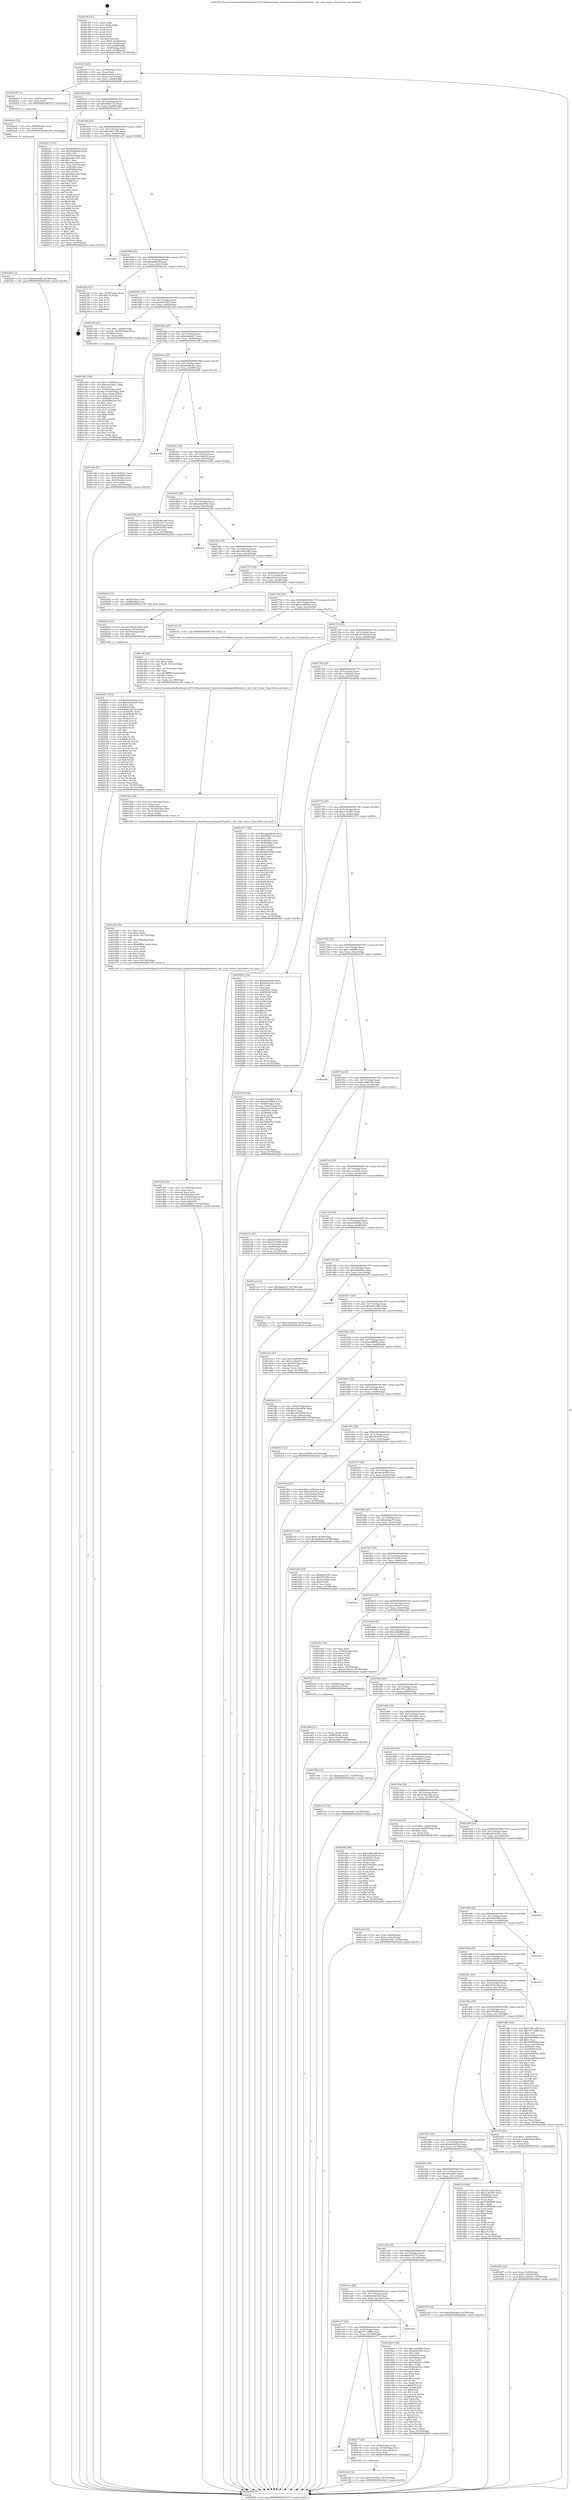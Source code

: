 digraph "0x4015f0" {
  label = "0x4015f0 (/mnt/c/Users/mathe/Desktop/tcc/POCII/binaries/extr_linuxdriversmediapcibt8xxdst.c_dst_read_status_Final-ollvm.out::main(0))"
  labelloc = "t"
  node[shape=record]

  Entry [label="",width=0.3,height=0.3,shape=circle,fillcolor=black,style=filled]
  "0x40161f" [label="{
     0x40161f [23]\l
     | [instrs]\l
     &nbsp;&nbsp;0x40161f \<+3\>: mov -0x78(%rbp),%eax\l
     &nbsp;&nbsp;0x401622 \<+2\>: mov %eax,%ecx\l
     &nbsp;&nbsp;0x401624 \<+6\>: sub $0x832e9415,%ecx\l
     &nbsp;&nbsp;0x40162a \<+3\>: mov %eax,-0x7c(%rbp)\l
     &nbsp;&nbsp;0x40162d \<+3\>: mov %ecx,-0x80(%rbp)\l
     &nbsp;&nbsp;0x401630 \<+6\>: je 00000000004022d8 \<main+0xce8\>\l
  }"]
  "0x4022d8" [label="{
     0x4022d8 [12]\l
     | [instrs]\l
     &nbsp;&nbsp;0x4022d8 \<+4\>: mov -0x50(%rbp),%rax\l
     &nbsp;&nbsp;0x4022dc \<+3\>: mov %rax,%rdi\l
     &nbsp;&nbsp;0x4022df \<+5\>: call 0000000000401030 \<free@plt\>\l
     | [calls]\l
     &nbsp;&nbsp;0x401030 \{1\} (unknown)\l
  }"]
  "0x401636" [label="{
     0x401636 [25]\l
     | [instrs]\l
     &nbsp;&nbsp;0x401636 \<+5\>: jmp 000000000040163b \<main+0x4b\>\l
     &nbsp;&nbsp;0x40163b \<+3\>: mov -0x7c(%rbp),%eax\l
     &nbsp;&nbsp;0x40163e \<+5\>: sub $0x908b7c12,%eax\l
     &nbsp;&nbsp;0x401643 \<+6\>: mov %eax,-0x84(%rbp)\l
     &nbsp;&nbsp;0x401649 \<+6\>: je 0000000000402227 \<main+0xc37\>\l
  }"]
  Exit [label="",width=0.3,height=0.3,shape=circle,fillcolor=black,style=filled,peripheries=2]
  "0x402227" [label="{
     0x402227 [165]\l
     | [instrs]\l
     &nbsp;&nbsp;0x402227 \<+5\>: mov $0xabe96c42,%eax\l
     &nbsp;&nbsp;0x40222c \<+5\>: mov $0xd3d908ae,%ecx\l
     &nbsp;&nbsp;0x402231 \<+2\>: mov $0x1,%dl\l
     &nbsp;&nbsp;0x402233 \<+3\>: mov -0x74(%rbp),%esi\l
     &nbsp;&nbsp;0x402236 \<+6\>: add $0xaebe1d43,%esi\l
     &nbsp;&nbsp;0x40223c \<+3\>: add $0x1,%esi\l
     &nbsp;&nbsp;0x40223f \<+6\>: sub $0xaebe1d43,%esi\l
     &nbsp;&nbsp;0x402245 \<+3\>: mov %esi,-0x74(%rbp)\l
     &nbsp;&nbsp;0x402248 \<+7\>: mov 0x40505c,%esi\l
     &nbsp;&nbsp;0x40224f \<+7\>: mov 0x405068,%edi\l
     &nbsp;&nbsp;0x402256 \<+3\>: mov %esi,%r8d\l
     &nbsp;&nbsp;0x402259 \<+7\>: sub $0xc2bacc92,%r8d\l
     &nbsp;&nbsp;0x402260 \<+4\>: sub $0x1,%r8d\l
     &nbsp;&nbsp;0x402264 \<+7\>: add $0xc2bacc92,%r8d\l
     &nbsp;&nbsp;0x40226b \<+4\>: imul %r8d,%esi\l
     &nbsp;&nbsp;0x40226f \<+3\>: and $0x1,%esi\l
     &nbsp;&nbsp;0x402272 \<+3\>: cmp $0x0,%esi\l
     &nbsp;&nbsp;0x402275 \<+4\>: sete %r9b\l
     &nbsp;&nbsp;0x402279 \<+3\>: cmp $0xa,%edi\l
     &nbsp;&nbsp;0x40227c \<+4\>: setl %r10b\l
     &nbsp;&nbsp;0x402280 \<+3\>: mov %r9b,%r11b\l
     &nbsp;&nbsp;0x402283 \<+4\>: xor $0xff,%r11b\l
     &nbsp;&nbsp;0x402287 \<+3\>: mov %r10b,%bl\l
     &nbsp;&nbsp;0x40228a \<+3\>: xor $0xff,%bl\l
     &nbsp;&nbsp;0x40228d \<+3\>: xor $0x1,%dl\l
     &nbsp;&nbsp;0x402290 \<+3\>: mov %r11b,%r14b\l
     &nbsp;&nbsp;0x402293 \<+4\>: and $0xff,%r14b\l
     &nbsp;&nbsp;0x402297 \<+3\>: and %dl,%r9b\l
     &nbsp;&nbsp;0x40229a \<+3\>: mov %bl,%r15b\l
     &nbsp;&nbsp;0x40229d \<+4\>: and $0xff,%r15b\l
     &nbsp;&nbsp;0x4022a1 \<+3\>: and %dl,%r10b\l
     &nbsp;&nbsp;0x4022a4 \<+3\>: or %r9b,%r14b\l
     &nbsp;&nbsp;0x4022a7 \<+3\>: or %r10b,%r15b\l
     &nbsp;&nbsp;0x4022aa \<+3\>: xor %r15b,%r14b\l
     &nbsp;&nbsp;0x4022ad \<+3\>: or %bl,%r11b\l
     &nbsp;&nbsp;0x4022b0 \<+4\>: xor $0xff,%r11b\l
     &nbsp;&nbsp;0x4022b4 \<+3\>: or $0x1,%dl\l
     &nbsp;&nbsp;0x4022b7 \<+3\>: and %dl,%r11b\l
     &nbsp;&nbsp;0x4022ba \<+3\>: or %r11b,%r14b\l
     &nbsp;&nbsp;0x4022bd \<+4\>: test $0x1,%r14b\l
     &nbsp;&nbsp;0x4022c1 \<+3\>: cmovne %ecx,%eax\l
     &nbsp;&nbsp;0x4022c4 \<+3\>: mov %eax,-0x78(%rbp)\l
     &nbsp;&nbsp;0x4022c7 \<+5\>: jmp 0000000000402420 \<main+0xe30\>\l
  }"]
  "0x40164f" [label="{
     0x40164f [25]\l
     | [instrs]\l
     &nbsp;&nbsp;0x40164f \<+5\>: jmp 0000000000401654 \<main+0x64\>\l
     &nbsp;&nbsp;0x401654 \<+3\>: mov -0x7c(%rbp),%eax\l
     &nbsp;&nbsp;0x401657 \<+5\>: sub $0x9a81c156,%eax\l
     &nbsp;&nbsp;0x40165c \<+6\>: mov %eax,-0x88(%rbp)\l
     &nbsp;&nbsp;0x401662 \<+6\>: je 0000000000401ac8 \<main+0x4d8\>\l
  }"]
  "0x4022f0" [label="{
     0x4022f0 [12]\l
     | [instrs]\l
     &nbsp;&nbsp;0x4022f0 \<+7\>: movl $0xf6ca64f6,-0x78(%rbp)\l
     &nbsp;&nbsp;0x4022f7 \<+5\>: jmp 0000000000402420 \<main+0xe30\>\l
  }"]
  "0x401ac8" [label="{
     0x401ac8\l
  }", style=dashed]
  "0x401668" [label="{
     0x401668 [25]\l
     | [instrs]\l
     &nbsp;&nbsp;0x401668 \<+5\>: jmp 000000000040166d \<main+0x7d\>\l
     &nbsp;&nbsp;0x40166d \<+3\>: mov -0x7c(%rbp),%eax\l
     &nbsp;&nbsp;0x401670 \<+5\>: sub $0x9ef8f16f,%eax\l
     &nbsp;&nbsp;0x401675 \<+6\>: mov %eax,-0x8c(%rbp)\l
     &nbsp;&nbsp;0x40167b \<+6\>: je 000000000040232c \<main+0xd3c\>\l
  }"]
  "0x4022e4" [label="{
     0x4022e4 [12]\l
     | [instrs]\l
     &nbsp;&nbsp;0x4022e4 \<+4\>: mov -0x68(%rbp),%rax\l
     &nbsp;&nbsp;0x4022e8 \<+3\>: mov %rax,%rdi\l
     &nbsp;&nbsp;0x4022eb \<+5\>: call 0000000000401030 \<free@plt\>\l
     | [calls]\l
     &nbsp;&nbsp;0x401030 \{1\} (unknown)\l
  }"]
  "0x40232c" [label="{
     0x40232c [21]\l
     | [instrs]\l
     &nbsp;&nbsp;0x40232c \<+3\>: mov -0x34(%rbp),%eax\l
     &nbsp;&nbsp;0x40232f \<+7\>: add $0x118,%rsp\l
     &nbsp;&nbsp;0x402336 \<+1\>: pop %rbx\l
     &nbsp;&nbsp;0x402337 \<+2\>: pop %r12\l
     &nbsp;&nbsp;0x402339 \<+2\>: pop %r13\l
     &nbsp;&nbsp;0x40233b \<+2\>: pop %r14\l
     &nbsp;&nbsp;0x40233d \<+2\>: pop %r15\l
     &nbsp;&nbsp;0x40233f \<+1\>: pop %rbp\l
     &nbsp;&nbsp;0x402340 \<+1\>: ret\l
  }"]
  "0x401681" [label="{
     0x401681 [25]\l
     | [instrs]\l
     &nbsp;&nbsp;0x401681 \<+5\>: jmp 0000000000401686 \<main+0x96\>\l
     &nbsp;&nbsp;0x401686 \<+3\>: mov -0x7c(%rbp),%eax\l
     &nbsp;&nbsp;0x401689 \<+5\>: sub $0xa83c5f25,%eax\l
     &nbsp;&nbsp;0x40168e \<+6\>: mov %eax,-0x90(%rbp)\l
     &nbsp;&nbsp;0x401694 \<+6\>: je 0000000000401c49 \<main+0x659\>\l
  }"]
  "0x40218b" [label="{
     0x40218b [12]\l
     | [instrs]\l
     &nbsp;&nbsp;0x40218b \<+7\>: movl $0xc01952ca,-0x78(%rbp)\l
     &nbsp;&nbsp;0x402192 \<+5\>: jmp 0000000000402420 \<main+0xe30\>\l
  }"]
  "0x401c49" [label="{
     0x401c49 [23]\l
     | [instrs]\l
     &nbsp;&nbsp;0x401c49 \<+7\>: movl $0x1,-0x58(%rbp)\l
     &nbsp;&nbsp;0x401c50 \<+4\>: movslq -0x58(%rbp),%rax\l
     &nbsp;&nbsp;0x401c54 \<+4\>: shl $0x4,%rax\l
     &nbsp;&nbsp;0x401c58 \<+3\>: mov %rax,%rdi\l
     &nbsp;&nbsp;0x401c5b \<+5\>: call 0000000000401050 \<malloc@plt\>\l
     | [calls]\l
     &nbsp;&nbsp;0x401050 \{1\} (unknown)\l
  }"]
  "0x40169a" [label="{
     0x40169a [25]\l
     | [instrs]\l
     &nbsp;&nbsp;0x40169a \<+5\>: jmp 000000000040169f \<main+0xaf\>\l
     &nbsp;&nbsp;0x40169f \<+3\>: mov -0x7c(%rbp),%eax\l
     &nbsp;&nbsp;0x4016a2 \<+5\>: sub $0xabab2e27,%eax\l
     &nbsp;&nbsp;0x4016a7 \<+6\>: mov %eax,-0x94(%rbp)\l
     &nbsp;&nbsp;0x4016ad \<+6\>: je 0000000000401cd6 \<main+0x6e6\>\l
  }"]
  "0x401a50" [label="{
     0x401a50\l
  }", style=dashed]
  "0x401cd6" [label="{
     0x401cd6 [27]\l
     | [instrs]\l
     &nbsp;&nbsp;0x401cd6 \<+5\>: mov $0x1d435b23,%eax\l
     &nbsp;&nbsp;0x401cdb \<+5\>: mov $0xbca88042,%ecx\l
     &nbsp;&nbsp;0x401ce0 \<+3\>: mov -0x5c(%rbp),%edx\l
     &nbsp;&nbsp;0x401ce3 \<+3\>: cmp -0x58(%rbp),%edx\l
     &nbsp;&nbsp;0x401ce6 \<+3\>: cmovl %ecx,%eax\l
     &nbsp;&nbsp;0x401ce9 \<+3\>: mov %eax,-0x78(%rbp)\l
     &nbsp;&nbsp;0x401cec \<+5\>: jmp 0000000000402420 \<main+0xe30\>\l
  }"]
  "0x4016b3" [label="{
     0x4016b3 [25]\l
     | [instrs]\l
     &nbsp;&nbsp;0x4016b3 \<+5\>: jmp 00000000004016b8 \<main+0xc8\>\l
     &nbsp;&nbsp;0x4016b8 \<+3\>: mov -0x7c(%rbp),%eax\l
     &nbsp;&nbsp;0x4016bb \<+5\>: sub $0xabe96c42,%eax\l
     &nbsp;&nbsp;0x4016c0 \<+6\>: mov %eax,-0x98(%rbp)\l
     &nbsp;&nbsp;0x4016c6 \<+6\>: je 0000000000402406 \<main+0xe16\>\l
  }"]
  "0x402177" [label="{
     0x402177 [20]\l
     | [instrs]\l
     &nbsp;&nbsp;0x402177 \<+4\>: mov -0x50(%rbp),%rax\l
     &nbsp;&nbsp;0x40217b \<+4\>: movslq -0x74(%rbp),%rcx\l
     &nbsp;&nbsp;0x40217f \<+4\>: mov (%rax,%rcx,8),%rax\l
     &nbsp;&nbsp;0x402183 \<+3\>: mov %rax,%rdi\l
     &nbsp;&nbsp;0x402186 \<+5\>: call 0000000000401030 \<free@plt\>\l
     | [calls]\l
     &nbsp;&nbsp;0x401030 \{1\} (unknown)\l
  }"]
  "0x402406" [label="{
     0x402406\l
  }", style=dashed]
  "0x4016cc" [label="{
     0x4016cc [25]\l
     | [instrs]\l
     &nbsp;&nbsp;0x4016cc \<+5\>: jmp 00000000004016d1 \<main+0xe1\>\l
     &nbsp;&nbsp;0x4016d1 \<+3\>: mov -0x7c(%rbp),%eax\l
     &nbsp;&nbsp;0x4016d4 \<+5\>: sub $0xac1d0a23,%eax\l
     &nbsp;&nbsp;0x4016d9 \<+6\>: mov %eax,-0x9c(%rbp)\l
     &nbsp;&nbsp;0x4016df \<+6\>: je 0000000000401b9e \<main+0x5ae\>\l
  }"]
  "0x401a37" [label="{
     0x401a37 [25]\l
     | [instrs]\l
     &nbsp;&nbsp;0x401a37 \<+5\>: jmp 0000000000401a3c \<main+0x44c\>\l
     &nbsp;&nbsp;0x401a3c \<+3\>: mov -0x7c(%rbp),%eax\l
     &nbsp;&nbsp;0x401a3f \<+5\>: sub $0x7f114989,%eax\l
     &nbsp;&nbsp;0x401a44 \<+6\>: mov %eax,-0x128(%rbp)\l
     &nbsp;&nbsp;0x401a4a \<+6\>: je 0000000000402177 \<main+0xb87\>\l
  }"]
  "0x401b9e" [label="{
     0x401b9e [27]\l
     | [instrs]\l
     &nbsp;&nbsp;0x401b9e \<+5\>: mov $0x2b8dce64,%eax\l
     &nbsp;&nbsp;0x401ba3 \<+5\>: mov $0x61c4171d,%ecx\l
     &nbsp;&nbsp;0x401ba8 \<+3\>: mov -0x54(%rbp),%edx\l
     &nbsp;&nbsp;0x401bab \<+3\>: cmp -0x48(%rbp),%edx\l
     &nbsp;&nbsp;0x401bae \<+3\>: cmovl %ecx,%eax\l
     &nbsp;&nbsp;0x401bb1 \<+3\>: mov %eax,-0x78(%rbp)\l
     &nbsp;&nbsp;0x401bb4 \<+5\>: jmp 0000000000402420 \<main+0xe30\>\l
  }"]
  "0x4016e5" [label="{
     0x4016e5 [25]\l
     | [instrs]\l
     &nbsp;&nbsp;0x4016e5 \<+5\>: jmp 00000000004016ea \<main+0xfa\>\l
     &nbsp;&nbsp;0x4016ea \<+3\>: mov -0x7c(%rbp),%eax\l
     &nbsp;&nbsp;0x4016ed \<+5\>: sub $0xaddc007b,%eax\l
     &nbsp;&nbsp;0x4016f2 \<+6\>: mov %eax,-0xa0(%rbp)\l
     &nbsp;&nbsp;0x4016f8 \<+6\>: je 0000000000402308 \<main+0xd18\>\l
  }"]
  "0x4023c9" [label="{
     0x4023c9\l
  }", style=dashed]
  "0x402308" [label="{
     0x402308\l
  }", style=dashed]
  "0x4016fe" [label="{
     0x4016fe [25]\l
     | [instrs]\l
     &nbsp;&nbsp;0x4016fe \<+5\>: jmp 0000000000401703 \<main+0x113\>\l
     &nbsp;&nbsp;0x401703 \<+3\>: mov -0x7c(%rbp),%eax\l
     &nbsp;&nbsp;0x401706 \<+5\>: sub $0xb38bca98,%eax\l
     &nbsp;&nbsp;0x40170b \<+6\>: mov %eax,-0xa4(%rbp)\l
     &nbsp;&nbsp;0x401711 \<+6\>: je 000000000040238f \<main+0xd9f\>\l
  }"]
  "0x4020b7" [label="{
     0x4020b7 [153]\l
     | [instrs]\l
     &nbsp;&nbsp;0x4020b7 \<+5\>: mov $0x64af3cdd,%esi\l
     &nbsp;&nbsp;0x4020bc \<+5\>: mov $0x524c80e5,%ecx\l
     &nbsp;&nbsp;0x4020c1 \<+2\>: mov $0x1,%dl\l
     &nbsp;&nbsp;0x4020c3 \<+3\>: xor %r8d,%r8d\l
     &nbsp;&nbsp;0x4020c6 \<+7\>: movl $0x0,-0x74(%rbp)\l
     &nbsp;&nbsp;0x4020cd \<+8\>: mov 0x40505c,%r9d\l
     &nbsp;&nbsp;0x4020d5 \<+8\>: mov 0x405068,%r10d\l
     &nbsp;&nbsp;0x4020dd \<+4\>: sub $0x1,%r8d\l
     &nbsp;&nbsp;0x4020e1 \<+3\>: mov %r9d,%r11d\l
     &nbsp;&nbsp;0x4020e4 \<+3\>: add %r8d,%r11d\l
     &nbsp;&nbsp;0x4020e7 \<+4\>: imul %r11d,%r9d\l
     &nbsp;&nbsp;0x4020eb \<+4\>: and $0x1,%r9d\l
     &nbsp;&nbsp;0x4020ef \<+4\>: cmp $0x0,%r9d\l
     &nbsp;&nbsp;0x4020f3 \<+3\>: sete %bl\l
     &nbsp;&nbsp;0x4020f6 \<+4\>: cmp $0xa,%r10d\l
     &nbsp;&nbsp;0x4020fa \<+4\>: setl %r14b\l
     &nbsp;&nbsp;0x4020fe \<+3\>: mov %bl,%r15b\l
     &nbsp;&nbsp;0x402101 \<+4\>: xor $0xff,%r15b\l
     &nbsp;&nbsp;0x402105 \<+3\>: mov %r14b,%r12b\l
     &nbsp;&nbsp;0x402108 \<+4\>: xor $0xff,%r12b\l
     &nbsp;&nbsp;0x40210c \<+3\>: xor $0x0,%dl\l
     &nbsp;&nbsp;0x40210f \<+3\>: mov %r15b,%r13b\l
     &nbsp;&nbsp;0x402112 \<+4\>: and $0x0,%r13b\l
     &nbsp;&nbsp;0x402116 \<+2\>: and %dl,%bl\l
     &nbsp;&nbsp;0x402118 \<+3\>: mov %r12b,%dil\l
     &nbsp;&nbsp;0x40211b \<+4\>: and $0x0,%dil\l
     &nbsp;&nbsp;0x40211f \<+3\>: and %dl,%r14b\l
     &nbsp;&nbsp;0x402122 \<+3\>: or %bl,%r13b\l
     &nbsp;&nbsp;0x402125 \<+3\>: or %r14b,%dil\l
     &nbsp;&nbsp;0x402128 \<+3\>: xor %dil,%r13b\l
     &nbsp;&nbsp;0x40212b \<+3\>: or %r12b,%r15b\l
     &nbsp;&nbsp;0x40212e \<+4\>: xor $0xff,%r15b\l
     &nbsp;&nbsp;0x402132 \<+3\>: or $0x0,%dl\l
     &nbsp;&nbsp;0x402135 \<+3\>: and %dl,%r15b\l
     &nbsp;&nbsp;0x402138 \<+3\>: or %r15b,%r13b\l
     &nbsp;&nbsp;0x40213b \<+4\>: test $0x1,%r13b\l
     &nbsp;&nbsp;0x40213f \<+3\>: cmovne %ecx,%esi\l
     &nbsp;&nbsp;0x402142 \<+3\>: mov %esi,-0x78(%rbp)\l
     &nbsp;&nbsp;0x402145 \<+6\>: mov %eax,-0x13c(%rbp)\l
     &nbsp;&nbsp;0x40214b \<+5\>: jmp 0000000000402420 \<main+0xe30\>\l
  }"]
  "0x40238f" [label="{
     0x40238f\l
  }", style=dashed]
  "0x401717" [label="{
     0x401717 [25]\l
     | [instrs]\l
     &nbsp;&nbsp;0x401717 \<+5\>: jmp 000000000040171c \<main+0x12c\>\l
     &nbsp;&nbsp;0x40171c \<+3\>: mov -0x7c(%rbp),%eax\l
     &nbsp;&nbsp;0x40171f \<+5\>: sub $0xb6b1bce2,%eax\l
     &nbsp;&nbsp;0x401724 \<+6\>: mov %eax,-0xa8(%rbp)\l
     &nbsp;&nbsp;0x40172a \<+6\>: je 0000000000402093 \<main+0xaa3\>\l
  }"]
  "0x4020a0" [label="{
     0x4020a0 [23]\l
     | [instrs]\l
     &nbsp;&nbsp;0x4020a0 \<+10\>: movabs $0x4030b6,%rdi\l
     &nbsp;&nbsp;0x4020aa \<+3\>: mov %eax,-0x70(%rbp)\l
     &nbsp;&nbsp;0x4020ad \<+3\>: mov -0x70(%rbp),%esi\l
     &nbsp;&nbsp;0x4020b0 \<+2\>: mov $0x0,%al\l
     &nbsp;&nbsp;0x4020b2 \<+5\>: call 0000000000401040 \<printf@plt\>\l
     | [calls]\l
     &nbsp;&nbsp;0x401040 \{1\} (unknown)\l
  }"]
  "0x402093" [label="{
     0x402093 [13]\l
     | [instrs]\l
     &nbsp;&nbsp;0x402093 \<+4\>: mov -0x50(%rbp),%rdi\l
     &nbsp;&nbsp;0x402097 \<+4\>: mov -0x68(%rbp),%rsi\l
     &nbsp;&nbsp;0x40209b \<+5\>: call 00000000004013f0 \<dst_read_status\>\l
     | [calls]\l
     &nbsp;&nbsp;0x4013f0 \{1\} (/mnt/c/Users/mathe/Desktop/tcc/POCII/binaries/extr_linuxdriversmediapcibt8xxdst.c_dst_read_status_Final-ollvm.out::dst_read_status)\l
  }"]
  "0x401730" [label="{
     0x401730 [25]\l
     | [instrs]\l
     &nbsp;&nbsp;0x401730 \<+5\>: jmp 0000000000401735 \<main+0x145\>\l
     &nbsp;&nbsp;0x401735 \<+3\>: mov -0x7c(%rbp),%eax\l
     &nbsp;&nbsp;0x401738 \<+5\>: sub $0xbca88042,%eax\l
     &nbsp;&nbsp;0x40173d \<+6\>: mov %eax,-0xac(%rbp)\l
     &nbsp;&nbsp;0x401743 \<+6\>: je 0000000000401cf1 \<main+0x701\>\l
  }"]
  "0x401eeb" [label="{
     0x401eeb [23]\l
     | [instrs]\l
     &nbsp;&nbsp;0x401eeb \<+4\>: mov %rax,-0x68(%rbp)\l
     &nbsp;&nbsp;0x401eef \<+7\>: movl $0x0,-0x6c(%rbp)\l
     &nbsp;&nbsp;0x401ef6 \<+7\>: movl $0xf2fcc9f4,-0x78(%rbp)\l
     &nbsp;&nbsp;0x401efd \<+5\>: jmp 0000000000402420 \<main+0xe30\>\l
  }"]
  "0x401cf1" [label="{
     0x401cf1 [5]\l
     | [instrs]\l
     &nbsp;&nbsp;0x401cf1 \<+5\>: call 0000000000401160 \<next_i\>\l
     | [calls]\l
     &nbsp;&nbsp;0x401160 \{1\} (/mnt/c/Users/mathe/Desktop/tcc/POCII/binaries/extr_linuxdriversmediapcibt8xxdst.c_dst_read_status_Final-ollvm.out::next_i)\l
  }"]
  "0x401749" [label="{
     0x401749 [25]\l
     | [instrs]\l
     &nbsp;&nbsp;0x401749 \<+5\>: jmp 000000000040174e \<main+0x15e\>\l
     &nbsp;&nbsp;0x40174e \<+3\>: mov -0x7c(%rbp),%eax\l
     &nbsp;&nbsp;0x401751 \<+5\>: sub $0xc01952ca,%eax\l
     &nbsp;&nbsp;0x401756 \<+6\>: mov %eax,-0xb0(%rbp)\l
     &nbsp;&nbsp;0x40175c \<+6\>: je 0000000000402197 \<main+0xba7\>\l
  }"]
  "0x401d76" [label="{
     0x401d76 [40]\l
     | [instrs]\l
     &nbsp;&nbsp;0x401d76 \<+6\>: mov -0x138(%rbp),%ecx\l
     &nbsp;&nbsp;0x401d7c \<+3\>: imul %eax,%ecx\l
     &nbsp;&nbsp;0x401d7f \<+3\>: movslq %ecx,%rdi\l
     &nbsp;&nbsp;0x401d82 \<+4\>: mov -0x50(%rbp),%r8\l
     &nbsp;&nbsp;0x401d86 \<+4\>: movslq -0x54(%rbp),%r10\l
     &nbsp;&nbsp;0x401d8a \<+4\>: mov (%r8,%r10,8),%r8\l
     &nbsp;&nbsp;0x401d8e \<+4\>: mov %rdi,0x8(%r8)\l
     &nbsp;&nbsp;0x401d92 \<+7\>: movl $0x1dbffbc3,-0x78(%rbp)\l
     &nbsp;&nbsp;0x401d99 \<+5\>: jmp 0000000000402420 \<main+0xe30\>\l
  }"]
  "0x402197" [label="{
     0x402197 [144]\l
     | [instrs]\l
     &nbsp;&nbsp;0x402197 \<+5\>: mov $0xabe96c42,%eax\l
     &nbsp;&nbsp;0x40219c \<+5\>: mov $0x908b7c12,%ecx\l
     &nbsp;&nbsp;0x4021a1 \<+2\>: mov $0x1,%dl\l
     &nbsp;&nbsp;0x4021a3 \<+7\>: mov 0x40505c,%esi\l
     &nbsp;&nbsp;0x4021aa \<+7\>: mov 0x405068,%edi\l
     &nbsp;&nbsp;0x4021b1 \<+3\>: mov %esi,%r8d\l
     &nbsp;&nbsp;0x4021b4 \<+7\>: sub $0xf6670546,%r8d\l
     &nbsp;&nbsp;0x4021bb \<+4\>: sub $0x1,%r8d\l
     &nbsp;&nbsp;0x4021bf \<+7\>: add $0xf6670546,%r8d\l
     &nbsp;&nbsp;0x4021c6 \<+4\>: imul %r8d,%esi\l
     &nbsp;&nbsp;0x4021ca \<+3\>: and $0x1,%esi\l
     &nbsp;&nbsp;0x4021cd \<+3\>: cmp $0x0,%esi\l
     &nbsp;&nbsp;0x4021d0 \<+4\>: sete %r9b\l
     &nbsp;&nbsp;0x4021d4 \<+3\>: cmp $0xa,%edi\l
     &nbsp;&nbsp;0x4021d7 \<+4\>: setl %r10b\l
     &nbsp;&nbsp;0x4021db \<+3\>: mov %r9b,%r11b\l
     &nbsp;&nbsp;0x4021de \<+4\>: xor $0xff,%r11b\l
     &nbsp;&nbsp;0x4021e2 \<+3\>: mov %r10b,%bl\l
     &nbsp;&nbsp;0x4021e5 \<+3\>: xor $0xff,%bl\l
     &nbsp;&nbsp;0x4021e8 \<+3\>: xor $0x1,%dl\l
     &nbsp;&nbsp;0x4021eb \<+3\>: mov %r11b,%r14b\l
     &nbsp;&nbsp;0x4021ee \<+4\>: and $0xff,%r14b\l
     &nbsp;&nbsp;0x4021f2 \<+3\>: and %dl,%r9b\l
     &nbsp;&nbsp;0x4021f5 \<+3\>: mov %bl,%r15b\l
     &nbsp;&nbsp;0x4021f8 \<+4\>: and $0xff,%r15b\l
     &nbsp;&nbsp;0x4021fc \<+3\>: and %dl,%r10b\l
     &nbsp;&nbsp;0x4021ff \<+3\>: or %r9b,%r14b\l
     &nbsp;&nbsp;0x402202 \<+3\>: or %r10b,%r15b\l
     &nbsp;&nbsp;0x402205 \<+3\>: xor %r15b,%r14b\l
     &nbsp;&nbsp;0x402208 \<+3\>: or %bl,%r11b\l
     &nbsp;&nbsp;0x40220b \<+4\>: xor $0xff,%r11b\l
     &nbsp;&nbsp;0x40220f \<+3\>: or $0x1,%dl\l
     &nbsp;&nbsp;0x402212 \<+3\>: and %dl,%r11b\l
     &nbsp;&nbsp;0x402215 \<+3\>: or %r11b,%r14b\l
     &nbsp;&nbsp;0x402218 \<+4\>: test $0x1,%r14b\l
     &nbsp;&nbsp;0x40221c \<+3\>: cmovne %ecx,%eax\l
     &nbsp;&nbsp;0x40221f \<+3\>: mov %eax,-0x78(%rbp)\l
     &nbsp;&nbsp;0x402222 \<+5\>: jmp 0000000000402420 \<main+0xe30\>\l
  }"]
  "0x401762" [label="{
     0x401762 [25]\l
     | [instrs]\l
     &nbsp;&nbsp;0x401762 \<+5\>: jmp 0000000000401767 \<main+0x177\>\l
     &nbsp;&nbsp;0x401767 \<+3\>: mov -0x7c(%rbp),%eax\l
     &nbsp;&nbsp;0x40176a \<+5\>: sub $0xc125b0e0,%eax\l
     &nbsp;&nbsp;0x40176f \<+6\>: mov %eax,-0xb4(%rbp)\l
     &nbsp;&nbsp;0x401775 \<+6\>: je 000000000040200d \<main+0xa1d\>\l
  }"]
  "0x401d3e" [label="{
     0x401d3e [56]\l
     | [instrs]\l
     &nbsp;&nbsp;0x401d3e \<+2\>: xor %ecx,%ecx\l
     &nbsp;&nbsp;0x401d40 \<+5\>: mov $0x2,%edx\l
     &nbsp;&nbsp;0x401d45 \<+6\>: mov %edx,-0x134(%rbp)\l
     &nbsp;&nbsp;0x401d4b \<+1\>: cltd\l
     &nbsp;&nbsp;0x401d4c \<+6\>: mov -0x134(%rbp),%esi\l
     &nbsp;&nbsp;0x401d52 \<+2\>: idiv %esi\l
     &nbsp;&nbsp;0x401d54 \<+6\>: imul $0xfffffffe,%edx,%edx\l
     &nbsp;&nbsp;0x401d5a \<+3\>: mov %ecx,%r9d\l
     &nbsp;&nbsp;0x401d5d \<+3\>: sub %edx,%r9d\l
     &nbsp;&nbsp;0x401d60 \<+2\>: mov %ecx,%edx\l
     &nbsp;&nbsp;0x401d62 \<+3\>: sub $0x1,%edx\l
     &nbsp;&nbsp;0x401d65 \<+3\>: add %edx,%r9d\l
     &nbsp;&nbsp;0x401d68 \<+3\>: sub %r9d,%ecx\l
     &nbsp;&nbsp;0x401d6b \<+6\>: mov %ecx,-0x138(%rbp)\l
     &nbsp;&nbsp;0x401d71 \<+5\>: call 0000000000401160 \<next_i\>\l
     | [calls]\l
     &nbsp;&nbsp;0x401160 \{1\} (/mnt/c/Users/mathe/Desktop/tcc/POCII/binaries/extr_linuxdriversmediapcibt8xxdst.c_dst_read_status_Final-ollvm.out::next_i)\l
  }"]
  "0x40200d" [label="{
     0x40200d [134]\l
     | [instrs]\l
     &nbsp;&nbsp;0x40200d \<+5\>: mov $0x64af3cdd,%eax\l
     &nbsp;&nbsp;0x402012 \<+5\>: mov $0xb6b1bce2,%ecx\l
     &nbsp;&nbsp;0x402017 \<+2\>: mov $0x1,%dl\l
     &nbsp;&nbsp;0x402019 \<+2\>: xor %esi,%esi\l
     &nbsp;&nbsp;0x40201b \<+7\>: mov 0x40505c,%edi\l
     &nbsp;&nbsp;0x402022 \<+8\>: mov 0x405068,%r8d\l
     &nbsp;&nbsp;0x40202a \<+3\>: sub $0x1,%esi\l
     &nbsp;&nbsp;0x40202d \<+3\>: mov %edi,%r9d\l
     &nbsp;&nbsp;0x402030 \<+3\>: add %esi,%r9d\l
     &nbsp;&nbsp;0x402033 \<+4\>: imul %r9d,%edi\l
     &nbsp;&nbsp;0x402037 \<+3\>: and $0x1,%edi\l
     &nbsp;&nbsp;0x40203a \<+3\>: cmp $0x0,%edi\l
     &nbsp;&nbsp;0x40203d \<+4\>: sete %r10b\l
     &nbsp;&nbsp;0x402041 \<+4\>: cmp $0xa,%r8d\l
     &nbsp;&nbsp;0x402045 \<+4\>: setl %r11b\l
     &nbsp;&nbsp;0x402049 \<+3\>: mov %r10b,%bl\l
     &nbsp;&nbsp;0x40204c \<+3\>: xor $0xff,%bl\l
     &nbsp;&nbsp;0x40204f \<+3\>: mov %r11b,%r14b\l
     &nbsp;&nbsp;0x402052 \<+4\>: xor $0xff,%r14b\l
     &nbsp;&nbsp;0x402056 \<+3\>: xor $0x1,%dl\l
     &nbsp;&nbsp;0x402059 \<+3\>: mov %bl,%r15b\l
     &nbsp;&nbsp;0x40205c \<+4\>: and $0xff,%r15b\l
     &nbsp;&nbsp;0x402060 \<+3\>: and %dl,%r10b\l
     &nbsp;&nbsp;0x402063 \<+3\>: mov %r14b,%r12b\l
     &nbsp;&nbsp;0x402066 \<+4\>: and $0xff,%r12b\l
     &nbsp;&nbsp;0x40206a \<+3\>: and %dl,%r11b\l
     &nbsp;&nbsp;0x40206d \<+3\>: or %r10b,%r15b\l
     &nbsp;&nbsp;0x402070 \<+3\>: or %r11b,%r12b\l
     &nbsp;&nbsp;0x402073 \<+3\>: xor %r12b,%r15b\l
     &nbsp;&nbsp;0x402076 \<+3\>: or %r14b,%bl\l
     &nbsp;&nbsp;0x402079 \<+3\>: xor $0xff,%bl\l
     &nbsp;&nbsp;0x40207c \<+3\>: or $0x1,%dl\l
     &nbsp;&nbsp;0x40207f \<+2\>: and %dl,%bl\l
     &nbsp;&nbsp;0x402081 \<+3\>: or %bl,%r15b\l
     &nbsp;&nbsp;0x402084 \<+4\>: test $0x1,%r15b\l
     &nbsp;&nbsp;0x402088 \<+3\>: cmovne %ecx,%eax\l
     &nbsp;&nbsp;0x40208b \<+3\>: mov %eax,-0x78(%rbp)\l
     &nbsp;&nbsp;0x40208e \<+5\>: jmp 0000000000402420 \<main+0xe30\>\l
  }"]
  "0x40177b" [label="{
     0x40177b [25]\l
     | [instrs]\l
     &nbsp;&nbsp;0x40177b \<+5\>: jmp 0000000000401780 \<main+0x190\>\l
     &nbsp;&nbsp;0x401780 \<+3\>: mov -0x7c(%rbp),%eax\l
     &nbsp;&nbsp;0x401783 \<+5\>: sub $0xc136c087,%eax\l
     &nbsp;&nbsp;0x401788 \<+6\>: mov %eax,-0xb8(%rbp)\l
     &nbsp;&nbsp;0x40178e \<+6\>: je 0000000000401f75 \<main+0x985\>\l
  }"]
  "0x401d22" [label="{
     0x401d22 [28]\l
     | [instrs]\l
     &nbsp;&nbsp;0x401d22 \<+6\>: mov -0x130(%rbp),%ecx\l
     &nbsp;&nbsp;0x401d28 \<+3\>: imul %eax,%ecx\l
     &nbsp;&nbsp;0x401d2b \<+4\>: mov -0x50(%rbp),%rdi\l
     &nbsp;&nbsp;0x401d2f \<+4\>: movslq -0x54(%rbp),%r8\l
     &nbsp;&nbsp;0x401d33 \<+4\>: mov (%rdi,%r8,8),%rdi\l
     &nbsp;&nbsp;0x401d37 \<+2\>: mov %ecx,(%rdi)\l
     &nbsp;&nbsp;0x401d39 \<+5\>: call 0000000000401160 \<next_i\>\l
     | [calls]\l
     &nbsp;&nbsp;0x401160 \{1\} (/mnt/c/Users/mathe/Desktop/tcc/POCII/binaries/extr_linuxdriversmediapcibt8xxdst.c_dst_read_status_Final-ollvm.out::next_i)\l
  }"]
  "0x401f75" [label="{
     0x401f75 [109]\l
     | [instrs]\l
     &nbsp;&nbsp;0x401f75 \<+5\>: mov $0x35142b8,%eax\l
     &nbsp;&nbsp;0x401f7a \<+5\>: mov $0xee0198b5,%ecx\l
     &nbsp;&nbsp;0x401f7f \<+4\>: mov -0x68(%rbp),%rdx\l
     &nbsp;&nbsp;0x401f83 \<+4\>: movslq -0x6c(%rbp),%rsi\l
     &nbsp;&nbsp;0x401f87 \<+7\>: movl $0x0,(%rdx,%rsi,4)\l
     &nbsp;&nbsp;0x401f8e \<+7\>: mov 0x40505c,%edi\l
     &nbsp;&nbsp;0x401f95 \<+8\>: mov 0x405068,%r8d\l
     &nbsp;&nbsp;0x401f9d \<+3\>: mov %edi,%r9d\l
     &nbsp;&nbsp;0x401fa0 \<+7\>: add $0x7fb607b6,%r9d\l
     &nbsp;&nbsp;0x401fa7 \<+4\>: sub $0x1,%r9d\l
     &nbsp;&nbsp;0x401fab \<+7\>: sub $0x7fb607b6,%r9d\l
     &nbsp;&nbsp;0x401fb2 \<+4\>: imul %r9d,%edi\l
     &nbsp;&nbsp;0x401fb6 \<+3\>: and $0x1,%edi\l
     &nbsp;&nbsp;0x401fb9 \<+3\>: cmp $0x0,%edi\l
     &nbsp;&nbsp;0x401fbc \<+4\>: sete %r10b\l
     &nbsp;&nbsp;0x401fc0 \<+4\>: cmp $0xa,%r8d\l
     &nbsp;&nbsp;0x401fc4 \<+4\>: setl %r11b\l
     &nbsp;&nbsp;0x401fc8 \<+3\>: mov %r10b,%bl\l
     &nbsp;&nbsp;0x401fcb \<+3\>: and %r11b,%bl\l
     &nbsp;&nbsp;0x401fce \<+3\>: xor %r11b,%r10b\l
     &nbsp;&nbsp;0x401fd1 \<+3\>: or %r10b,%bl\l
     &nbsp;&nbsp;0x401fd4 \<+3\>: test $0x1,%bl\l
     &nbsp;&nbsp;0x401fd7 \<+3\>: cmovne %ecx,%eax\l
     &nbsp;&nbsp;0x401fda \<+3\>: mov %eax,-0x78(%rbp)\l
     &nbsp;&nbsp;0x401fdd \<+5\>: jmp 0000000000402420 \<main+0xe30\>\l
  }"]
  "0x401794" [label="{
     0x401794 [25]\l
     | [instrs]\l
     &nbsp;&nbsp;0x401794 \<+5\>: jmp 0000000000401799 \<main+0x1a9\>\l
     &nbsp;&nbsp;0x401799 \<+3\>: mov -0x7c(%rbp),%eax\l
     &nbsp;&nbsp;0x40179c \<+5\>: sub $0xc1a0f680,%eax\l
     &nbsp;&nbsp;0x4017a1 \<+6\>: mov %eax,-0xbc(%rbp)\l
     &nbsp;&nbsp;0x4017a7 \<+6\>: je 0000000000402359 \<main+0xd69\>\l
  }"]
  "0x401cf6" [label="{
     0x401cf6 [44]\l
     | [instrs]\l
     &nbsp;&nbsp;0x401cf6 \<+2\>: xor %ecx,%ecx\l
     &nbsp;&nbsp;0x401cf8 \<+5\>: mov $0x2,%edx\l
     &nbsp;&nbsp;0x401cfd \<+6\>: mov %edx,-0x12c(%rbp)\l
     &nbsp;&nbsp;0x401d03 \<+1\>: cltd\l
     &nbsp;&nbsp;0x401d04 \<+6\>: mov -0x12c(%rbp),%esi\l
     &nbsp;&nbsp;0x401d0a \<+2\>: idiv %esi\l
     &nbsp;&nbsp;0x401d0c \<+6\>: imul $0xfffffffe,%edx,%edx\l
     &nbsp;&nbsp;0x401d12 \<+3\>: sub $0x1,%ecx\l
     &nbsp;&nbsp;0x401d15 \<+2\>: sub %ecx,%edx\l
     &nbsp;&nbsp;0x401d17 \<+6\>: mov %edx,-0x130(%rbp)\l
     &nbsp;&nbsp;0x401d1d \<+5\>: call 0000000000401160 \<next_i\>\l
     | [calls]\l
     &nbsp;&nbsp;0x401160 \{1\} (/mnt/c/Users/mathe/Desktop/tcc/POCII/binaries/extr_linuxdriversmediapcibt8xxdst.c_dst_read_status_Final-ollvm.out::next_i)\l
  }"]
  "0x402359" [label="{
     0x402359\l
  }", style=dashed]
  "0x4017ad" [label="{
     0x4017ad [25]\l
     | [instrs]\l
     &nbsp;&nbsp;0x4017ad \<+5\>: jmp 00000000004017b2 \<main+0x1c2\>\l
     &nbsp;&nbsp;0x4017b2 \<+3\>: mov -0x7c(%rbp),%eax\l
     &nbsp;&nbsp;0x4017b5 \<+5\>: sub $0xc9e839e9,%eax\l
     &nbsp;&nbsp;0x4017ba \<+6\>: mov %eax,-0xc0(%rbp)\l
     &nbsp;&nbsp;0x4017c0 \<+6\>: je 000000000040215c \<main+0xb6c\>\l
  }"]
  "0x401c60" [label="{
     0x401c60 [106]\l
     | [instrs]\l
     &nbsp;&nbsp;0x401c60 \<+5\>: mov $0xc1a0f680,%ecx\l
     &nbsp;&nbsp;0x401c65 \<+5\>: mov $0xcee19d41,%edx\l
     &nbsp;&nbsp;0x401c6a \<+2\>: xor %esi,%esi\l
     &nbsp;&nbsp;0x401c6c \<+4\>: mov -0x50(%rbp),%rdi\l
     &nbsp;&nbsp;0x401c70 \<+4\>: movslq -0x54(%rbp),%r8\l
     &nbsp;&nbsp;0x401c74 \<+4\>: mov %rax,(%rdi,%r8,8)\l
     &nbsp;&nbsp;0x401c78 \<+7\>: movl $0x0,-0x5c(%rbp)\l
     &nbsp;&nbsp;0x401c7f \<+8\>: mov 0x40505c,%r9d\l
     &nbsp;&nbsp;0x401c87 \<+8\>: mov 0x405068,%r10d\l
     &nbsp;&nbsp;0x401c8f \<+3\>: sub $0x1,%esi\l
     &nbsp;&nbsp;0x401c92 \<+3\>: mov %r9d,%r11d\l
     &nbsp;&nbsp;0x401c95 \<+3\>: add %esi,%r11d\l
     &nbsp;&nbsp;0x401c98 \<+4\>: imul %r11d,%r9d\l
     &nbsp;&nbsp;0x401c9c \<+4\>: and $0x1,%r9d\l
     &nbsp;&nbsp;0x401ca0 \<+4\>: cmp $0x0,%r9d\l
     &nbsp;&nbsp;0x401ca4 \<+3\>: sete %bl\l
     &nbsp;&nbsp;0x401ca7 \<+4\>: cmp $0xa,%r10d\l
     &nbsp;&nbsp;0x401cab \<+4\>: setl %r14b\l
     &nbsp;&nbsp;0x401caf \<+3\>: mov %bl,%r15b\l
     &nbsp;&nbsp;0x401cb2 \<+3\>: and %r14b,%r15b\l
     &nbsp;&nbsp;0x401cb5 \<+3\>: xor %r14b,%bl\l
     &nbsp;&nbsp;0x401cb8 \<+3\>: or %bl,%r15b\l
     &nbsp;&nbsp;0x401cbb \<+4\>: test $0x1,%r15b\l
     &nbsp;&nbsp;0x401cbf \<+3\>: cmovne %edx,%ecx\l
     &nbsp;&nbsp;0x401cc2 \<+3\>: mov %ecx,-0x78(%rbp)\l
     &nbsp;&nbsp;0x401cc5 \<+5\>: jmp 0000000000402420 \<main+0xe30\>\l
  }"]
  "0x40215c" [label="{
     0x40215c [27]\l
     | [instrs]\l
     &nbsp;&nbsp;0x40215c \<+5\>: mov $0x832e9415,%eax\l
     &nbsp;&nbsp;0x402161 \<+5\>: mov $0x7f114989,%ecx\l
     &nbsp;&nbsp;0x402166 \<+3\>: mov -0x74(%rbp),%edx\l
     &nbsp;&nbsp;0x402169 \<+3\>: cmp -0x48(%rbp),%edx\l
     &nbsp;&nbsp;0x40216c \<+3\>: cmovl %ecx,%eax\l
     &nbsp;&nbsp;0x40216f \<+3\>: mov %eax,-0x78(%rbp)\l
     &nbsp;&nbsp;0x402172 \<+5\>: jmp 0000000000402420 \<main+0xe30\>\l
  }"]
  "0x4017c6" [label="{
     0x4017c6 [25]\l
     | [instrs]\l
     &nbsp;&nbsp;0x4017c6 \<+5\>: jmp 00000000004017cb \<main+0x1db\>\l
     &nbsp;&nbsp;0x4017cb \<+3\>: mov -0x7c(%rbp),%eax\l
     &nbsp;&nbsp;0x4017ce \<+5\>: sub $0xcee19d41,%eax\l
     &nbsp;&nbsp;0x4017d3 \<+6\>: mov %eax,-0xc4(%rbp)\l
     &nbsp;&nbsp;0x4017d9 \<+6\>: je 0000000000401cca \<main+0x6da\>\l
  }"]
  "0x401a1e" [label="{
     0x401a1e [25]\l
     | [instrs]\l
     &nbsp;&nbsp;0x401a1e \<+5\>: jmp 0000000000401a23 \<main+0x433\>\l
     &nbsp;&nbsp;0x401a23 \<+3\>: mov -0x7c(%rbp),%eax\l
     &nbsp;&nbsp;0x401a26 \<+5\>: sub $0x64af3cdd,%eax\l
     &nbsp;&nbsp;0x401a2b \<+6\>: mov %eax,-0x124(%rbp)\l
     &nbsp;&nbsp;0x401a31 \<+6\>: je 00000000004023c9 \<main+0xdd9\>\l
  }"]
  "0x401cca" [label="{
     0x401cca [12]\l
     | [instrs]\l
     &nbsp;&nbsp;0x401cca \<+7\>: movl $0xabab2e27,-0x78(%rbp)\l
     &nbsp;&nbsp;0x401cd1 \<+5\>: jmp 0000000000402420 \<main+0xe30\>\l
  }"]
  "0x4017df" [label="{
     0x4017df [25]\l
     | [instrs]\l
     &nbsp;&nbsp;0x4017df \<+5\>: jmp 00000000004017e4 \<main+0x1f4\>\l
     &nbsp;&nbsp;0x4017e4 \<+3\>: mov -0x7c(%rbp),%eax\l
     &nbsp;&nbsp;0x4017e7 \<+5\>: sub $0xd3d908ae,%eax\l
     &nbsp;&nbsp;0x4017ec \<+6\>: mov %eax,-0xc8(%rbp)\l
     &nbsp;&nbsp;0x4017f2 \<+6\>: je 00000000004022cc \<main+0xcdc\>\l
  }"]
  "0x401bb9" [label="{
     0x401bb9 [144]\l
     | [instrs]\l
     &nbsp;&nbsp;0x401bb9 \<+5\>: mov $0xc1a0f680,%eax\l
     &nbsp;&nbsp;0x401bbe \<+5\>: mov $0xa83c5f25,%ecx\l
     &nbsp;&nbsp;0x401bc3 \<+2\>: mov $0x1,%dl\l
     &nbsp;&nbsp;0x401bc5 \<+7\>: mov 0x40505c,%esi\l
     &nbsp;&nbsp;0x401bcc \<+7\>: mov 0x405068,%edi\l
     &nbsp;&nbsp;0x401bd3 \<+3\>: mov %esi,%r8d\l
     &nbsp;&nbsp;0x401bd6 \<+7\>: sub $0xb6dc93cc,%r8d\l
     &nbsp;&nbsp;0x401bdd \<+4\>: sub $0x1,%r8d\l
     &nbsp;&nbsp;0x401be1 \<+7\>: add $0xb6dc93cc,%r8d\l
     &nbsp;&nbsp;0x401be8 \<+4\>: imul %r8d,%esi\l
     &nbsp;&nbsp;0x401bec \<+3\>: and $0x1,%esi\l
     &nbsp;&nbsp;0x401bef \<+3\>: cmp $0x0,%esi\l
     &nbsp;&nbsp;0x401bf2 \<+4\>: sete %r9b\l
     &nbsp;&nbsp;0x401bf6 \<+3\>: cmp $0xa,%edi\l
     &nbsp;&nbsp;0x401bf9 \<+4\>: setl %r10b\l
     &nbsp;&nbsp;0x401bfd \<+3\>: mov %r9b,%r11b\l
     &nbsp;&nbsp;0x401c00 \<+4\>: xor $0xff,%r11b\l
     &nbsp;&nbsp;0x401c04 \<+3\>: mov %r10b,%bl\l
     &nbsp;&nbsp;0x401c07 \<+3\>: xor $0xff,%bl\l
     &nbsp;&nbsp;0x401c0a \<+3\>: xor $0x1,%dl\l
     &nbsp;&nbsp;0x401c0d \<+3\>: mov %r11b,%r14b\l
     &nbsp;&nbsp;0x401c10 \<+4\>: and $0xff,%r14b\l
     &nbsp;&nbsp;0x401c14 \<+3\>: and %dl,%r9b\l
     &nbsp;&nbsp;0x401c17 \<+3\>: mov %bl,%r15b\l
     &nbsp;&nbsp;0x401c1a \<+4\>: and $0xff,%r15b\l
     &nbsp;&nbsp;0x401c1e \<+3\>: and %dl,%r10b\l
     &nbsp;&nbsp;0x401c21 \<+3\>: or %r9b,%r14b\l
     &nbsp;&nbsp;0x401c24 \<+3\>: or %r10b,%r15b\l
     &nbsp;&nbsp;0x401c27 \<+3\>: xor %r15b,%r14b\l
     &nbsp;&nbsp;0x401c2a \<+3\>: or %bl,%r11b\l
     &nbsp;&nbsp;0x401c2d \<+4\>: xor $0xff,%r11b\l
     &nbsp;&nbsp;0x401c31 \<+3\>: or $0x1,%dl\l
     &nbsp;&nbsp;0x401c34 \<+3\>: and %dl,%r11b\l
     &nbsp;&nbsp;0x401c37 \<+3\>: or %r11b,%r14b\l
     &nbsp;&nbsp;0x401c3a \<+4\>: test $0x1,%r14b\l
     &nbsp;&nbsp;0x401c3e \<+3\>: cmovne %ecx,%eax\l
     &nbsp;&nbsp;0x401c41 \<+3\>: mov %eax,-0x78(%rbp)\l
     &nbsp;&nbsp;0x401c44 \<+5\>: jmp 0000000000402420 \<main+0xe30\>\l
  }"]
  "0x4022cc" [label="{
     0x4022cc [12]\l
     | [instrs]\l
     &nbsp;&nbsp;0x4022cc \<+7\>: movl $0xc9e839e9,-0x78(%rbp)\l
     &nbsp;&nbsp;0x4022d3 \<+5\>: jmp 0000000000402420 \<main+0xe30\>\l
  }"]
  "0x4017f8" [label="{
     0x4017f8 [25]\l
     | [instrs]\l
     &nbsp;&nbsp;0x4017f8 \<+5\>: jmp 00000000004017fd \<main+0x20d\>\l
     &nbsp;&nbsp;0x4017fd \<+3\>: mov -0x7c(%rbp),%eax\l
     &nbsp;&nbsp;0x401800 \<+5\>: sub $0xd50a6f10,%eax\l
     &nbsp;&nbsp;0x401805 \<+6\>: mov %eax,-0xcc(%rbp)\l
     &nbsp;&nbsp;0x40180b \<+6\>: je 0000000000401b27 \<main+0x537\>\l
  }"]
  "0x401a05" [label="{
     0x401a05 [25]\l
     | [instrs]\l
     &nbsp;&nbsp;0x401a05 \<+5\>: jmp 0000000000401a0a \<main+0x41a\>\l
     &nbsp;&nbsp;0x401a0a \<+3\>: mov -0x7c(%rbp),%eax\l
     &nbsp;&nbsp;0x401a0d \<+5\>: sub $0x61c4171d,%eax\l
     &nbsp;&nbsp;0x401a12 \<+6\>: mov %eax,-0x120(%rbp)\l
     &nbsp;&nbsp;0x401a18 \<+6\>: je 0000000000401bb9 \<main+0x5c9\>\l
  }"]
  "0x401b27" [label="{
     0x401b27\l
  }", style=dashed]
  "0x401811" [label="{
     0x401811 [25]\l
     | [instrs]\l
     &nbsp;&nbsp;0x401811 \<+5\>: jmp 0000000000401816 \<main+0x226\>\l
     &nbsp;&nbsp;0x401816 \<+3\>: mov -0x7c(%rbp),%eax\l
     &nbsp;&nbsp;0x401819 \<+5\>: sub $0xdd4c3985,%eax\l
     &nbsp;&nbsp;0x40181e \<+6\>: mov %eax,-0xd0(%rbp)\l
     &nbsp;&nbsp;0x401824 \<+6\>: je 0000000000401a5a \<main+0x46a\>\l
  }"]
  "0x402150" [label="{
     0x402150 [12]\l
     | [instrs]\l
     &nbsp;&nbsp;0x402150 \<+7\>: movl $0xc9e839e9,-0x78(%rbp)\l
     &nbsp;&nbsp;0x402157 \<+5\>: jmp 0000000000402420 \<main+0xe30\>\l
  }"]
  "0x401a5a" [label="{
     0x401a5a [27]\l
     | [instrs]\l
     &nbsp;&nbsp;0x401a5a \<+5\>: mov $0x124f2909,%eax\l
     &nbsp;&nbsp;0x401a5f \<+5\>: mov $0x3cc66af5,%ecx\l
     &nbsp;&nbsp;0x401a64 \<+3\>: mov -0x30(%rbp),%edx\l
     &nbsp;&nbsp;0x401a67 \<+3\>: cmp $0x2,%edx\l
     &nbsp;&nbsp;0x401a6a \<+3\>: cmovne %ecx,%eax\l
     &nbsp;&nbsp;0x401a6d \<+3\>: mov %eax,-0x78(%rbp)\l
     &nbsp;&nbsp;0x401a70 \<+5\>: jmp 0000000000402420 \<main+0xe30\>\l
  }"]
  "0x40182a" [label="{
     0x40182a [25]\l
     | [instrs]\l
     &nbsp;&nbsp;0x40182a \<+5\>: jmp 000000000040182f \<main+0x23f\>\l
     &nbsp;&nbsp;0x40182f \<+3\>: mov -0x7c(%rbp),%eax\l
     &nbsp;&nbsp;0x401832 \<+5\>: sub $0xea9ff994,%eax\l
     &nbsp;&nbsp;0x401837 \<+6\>: mov %eax,-0xd4(%rbp)\l
     &nbsp;&nbsp;0x40183d \<+6\>: je 0000000000401fee \<main+0x9fe\>\l
  }"]
  "0x402420" [label="{
     0x402420 [5]\l
     | [instrs]\l
     &nbsp;&nbsp;0x402420 \<+5\>: jmp 000000000040161f \<main+0x2f\>\l
  }"]
  "0x4015f0" [label="{
     0x4015f0 [47]\l
     | [instrs]\l
     &nbsp;&nbsp;0x4015f0 \<+1\>: push %rbp\l
     &nbsp;&nbsp;0x4015f1 \<+3\>: mov %rsp,%rbp\l
     &nbsp;&nbsp;0x4015f4 \<+2\>: push %r15\l
     &nbsp;&nbsp;0x4015f6 \<+2\>: push %r14\l
     &nbsp;&nbsp;0x4015f8 \<+2\>: push %r13\l
     &nbsp;&nbsp;0x4015fa \<+2\>: push %r12\l
     &nbsp;&nbsp;0x4015fc \<+1\>: push %rbx\l
     &nbsp;&nbsp;0x4015fd \<+7\>: sub $0x118,%rsp\l
     &nbsp;&nbsp;0x401604 \<+7\>: movl $0x0,-0x34(%rbp)\l
     &nbsp;&nbsp;0x40160b \<+3\>: mov %edi,-0x38(%rbp)\l
     &nbsp;&nbsp;0x40160e \<+4\>: mov %rsi,-0x40(%rbp)\l
     &nbsp;&nbsp;0x401612 \<+3\>: mov -0x38(%rbp),%edi\l
     &nbsp;&nbsp;0x401615 \<+3\>: mov %edi,-0x30(%rbp)\l
     &nbsp;&nbsp;0x401618 \<+7\>: movl $0xdd4c3985,-0x78(%rbp)\l
  }"]
  "0x4019ec" [label="{
     0x4019ec [25]\l
     | [instrs]\l
     &nbsp;&nbsp;0x4019ec \<+5\>: jmp 00000000004019f1 \<main+0x401\>\l
     &nbsp;&nbsp;0x4019f1 \<+3\>: mov -0x7c(%rbp),%eax\l
     &nbsp;&nbsp;0x4019f4 \<+5\>: sub $0x524c80e5,%eax\l
     &nbsp;&nbsp;0x4019f9 \<+6\>: mov %eax,-0x11c(%rbp)\l
     &nbsp;&nbsp;0x4019ff \<+6\>: je 0000000000402150 \<main+0xb60\>\l
  }"]
  "0x401fee" [label="{
     0x401fee [31]\l
     | [instrs]\l
     &nbsp;&nbsp;0x401fee \<+3\>: mov -0x6c(%rbp),%eax\l
     &nbsp;&nbsp;0x401ff1 \<+5\>: add $0xc04d2856,%eax\l
     &nbsp;&nbsp;0x401ff6 \<+3\>: add $0x1,%eax\l
     &nbsp;&nbsp;0x401ff9 \<+5\>: sub $0xc04d2856,%eax\l
     &nbsp;&nbsp;0x401ffe \<+3\>: mov %eax,-0x6c(%rbp)\l
     &nbsp;&nbsp;0x402001 \<+7\>: movl $0xf2fcc9f4,-0x78(%rbp)\l
     &nbsp;&nbsp;0x402008 \<+5\>: jmp 0000000000402420 \<main+0xe30\>\l
  }"]
  "0x401843" [label="{
     0x401843 [25]\l
     | [instrs]\l
     &nbsp;&nbsp;0x401843 \<+5\>: jmp 0000000000401848 \<main+0x258\>\l
     &nbsp;&nbsp;0x401848 \<+3\>: mov -0x7c(%rbp),%eax\l
     &nbsp;&nbsp;0x40184b \<+5\>: sub $0xee0198b5,%eax\l
     &nbsp;&nbsp;0x401850 \<+6\>: mov %eax,-0xd8(%rbp)\l
     &nbsp;&nbsp;0x401856 \<+6\>: je 0000000000401fe2 \<main+0x9f2\>\l
  }"]
  "0x401f1d" [label="{
     0x401f1d [88]\l
     | [instrs]\l
     &nbsp;&nbsp;0x401f1d \<+5\>: mov $0x35142b8,%eax\l
     &nbsp;&nbsp;0x401f22 \<+5\>: mov $0xc136c087,%ecx\l
     &nbsp;&nbsp;0x401f27 \<+7\>: mov 0x40505c,%edx\l
     &nbsp;&nbsp;0x401f2e \<+7\>: mov 0x405068,%esi\l
     &nbsp;&nbsp;0x401f35 \<+2\>: mov %edx,%edi\l
     &nbsp;&nbsp;0x401f37 \<+6\>: sub $0x10999999,%edi\l
     &nbsp;&nbsp;0x401f3d \<+3\>: sub $0x1,%edi\l
     &nbsp;&nbsp;0x401f40 \<+6\>: add $0x10999999,%edi\l
     &nbsp;&nbsp;0x401f46 \<+3\>: imul %edi,%edx\l
     &nbsp;&nbsp;0x401f49 \<+3\>: and $0x1,%edx\l
     &nbsp;&nbsp;0x401f4c \<+3\>: cmp $0x0,%edx\l
     &nbsp;&nbsp;0x401f4f \<+4\>: sete %r8b\l
     &nbsp;&nbsp;0x401f53 \<+3\>: cmp $0xa,%esi\l
     &nbsp;&nbsp;0x401f56 \<+4\>: setl %r9b\l
     &nbsp;&nbsp;0x401f5a \<+3\>: mov %r8b,%r10b\l
     &nbsp;&nbsp;0x401f5d \<+3\>: and %r9b,%r10b\l
     &nbsp;&nbsp;0x401f60 \<+3\>: xor %r9b,%r8b\l
     &nbsp;&nbsp;0x401f63 \<+3\>: or %r8b,%r10b\l
     &nbsp;&nbsp;0x401f66 \<+4\>: test $0x1,%r10b\l
     &nbsp;&nbsp;0x401f6a \<+3\>: cmovne %ecx,%eax\l
     &nbsp;&nbsp;0x401f6d \<+3\>: mov %eax,-0x78(%rbp)\l
     &nbsp;&nbsp;0x401f70 \<+5\>: jmp 0000000000402420 \<main+0xe30\>\l
  }"]
  "0x401fe2" [label="{
     0x401fe2 [12]\l
     | [instrs]\l
     &nbsp;&nbsp;0x401fe2 \<+7\>: movl $0xea9ff994,-0x78(%rbp)\l
     &nbsp;&nbsp;0x401fe9 \<+5\>: jmp 0000000000402420 \<main+0xe30\>\l
  }"]
  "0x40185c" [label="{
     0x40185c [25]\l
     | [instrs]\l
     &nbsp;&nbsp;0x40185c \<+5\>: jmp 0000000000401861 \<main+0x271\>\l
     &nbsp;&nbsp;0x401861 \<+3\>: mov -0x7c(%rbp),%eax\l
     &nbsp;&nbsp;0x401864 \<+5\>: sub $0xf2fcc9f4,%eax\l
     &nbsp;&nbsp;0x401869 \<+6\>: mov %eax,-0xdc(%rbp)\l
     &nbsp;&nbsp;0x40186f \<+6\>: je 0000000000401f02 \<main+0x912\>\l
  }"]
  "0x401b87" [label="{
     0x401b87 [23]\l
     | [instrs]\l
     &nbsp;&nbsp;0x401b87 \<+4\>: mov %rax,-0x50(%rbp)\l
     &nbsp;&nbsp;0x401b8b \<+7\>: movl $0x0,-0x54(%rbp)\l
     &nbsp;&nbsp;0x401b92 \<+7\>: movl $0xac1d0a23,-0x78(%rbp)\l
     &nbsp;&nbsp;0x401b99 \<+5\>: jmp 0000000000402420 \<main+0xe30\>\l
  }"]
  "0x401f02" [label="{
     0x401f02 [27]\l
     | [instrs]\l
     &nbsp;&nbsp;0x401f02 \<+5\>: mov $0xc125b0e0,%eax\l
     &nbsp;&nbsp;0x401f07 \<+5\>: mov $0x4de425a2,%ecx\l
     &nbsp;&nbsp;0x401f0c \<+3\>: mov -0x6c(%rbp),%edx\l
     &nbsp;&nbsp;0x401f0f \<+3\>: cmp -0x60(%rbp),%edx\l
     &nbsp;&nbsp;0x401f12 \<+3\>: cmovl %ecx,%eax\l
     &nbsp;&nbsp;0x401f15 \<+3\>: mov %eax,-0x78(%rbp)\l
     &nbsp;&nbsp;0x401f18 \<+5\>: jmp 0000000000402420 \<main+0xe30\>\l
  }"]
  "0x401875" [label="{
     0x401875 [25]\l
     | [instrs]\l
     &nbsp;&nbsp;0x401875 \<+5\>: jmp 000000000040187a \<main+0x28a\>\l
     &nbsp;&nbsp;0x40187a \<+3\>: mov -0x7c(%rbp),%eax\l
     &nbsp;&nbsp;0x40187d \<+5\>: sub $0xf6ca64f6,%eax\l
     &nbsp;&nbsp;0x401882 \<+6\>: mov %eax,-0xe0(%rbp)\l
     &nbsp;&nbsp;0x401888 \<+6\>: je 0000000000402319 \<main+0xd29\>\l
  }"]
  "0x4019d3" [label="{
     0x4019d3 [25]\l
     | [instrs]\l
     &nbsp;&nbsp;0x4019d3 \<+5\>: jmp 00000000004019d8 \<main+0x3e8\>\l
     &nbsp;&nbsp;0x4019d8 \<+3\>: mov -0x7c(%rbp),%eax\l
     &nbsp;&nbsp;0x4019db \<+5\>: sub $0x4de425a2,%eax\l
     &nbsp;&nbsp;0x4019e0 \<+6\>: mov %eax,-0x118(%rbp)\l
     &nbsp;&nbsp;0x4019e6 \<+6\>: je 0000000000401f1d \<main+0x92d\>\l
  }"]
  "0x402319" [label="{
     0x402319 [19]\l
     | [instrs]\l
     &nbsp;&nbsp;0x402319 \<+7\>: movl $0x0,-0x34(%rbp)\l
     &nbsp;&nbsp;0x402320 \<+7\>: movl $0x9ef8f16f,-0x78(%rbp)\l
     &nbsp;&nbsp;0x402327 \<+5\>: jmp 0000000000402420 \<main+0xe30\>\l
  }"]
  "0x40188e" [label="{
     0x40188e [25]\l
     | [instrs]\l
     &nbsp;&nbsp;0x40188e \<+5\>: jmp 0000000000401893 \<main+0x2a3\>\l
     &nbsp;&nbsp;0x401893 \<+3\>: mov -0x7c(%rbp),%eax\l
     &nbsp;&nbsp;0x401896 \<+5\>: sub $0x2e0aa37,%eax\l
     &nbsp;&nbsp;0x40189b \<+6\>: mov %eax,-0xe4(%rbp)\l
     &nbsp;&nbsp;0x4018a1 \<+6\>: je 0000000000401b55 \<main+0x565\>\l
  }"]
  "0x401b70" [label="{
     0x401b70 [23]\l
     | [instrs]\l
     &nbsp;&nbsp;0x401b70 \<+7\>: movl $0x1,-0x48(%rbp)\l
     &nbsp;&nbsp;0x401b77 \<+4\>: movslq -0x48(%rbp),%rax\l
     &nbsp;&nbsp;0x401b7b \<+4\>: shl $0x3,%rax\l
     &nbsp;&nbsp;0x401b7f \<+3\>: mov %rax,%rdi\l
     &nbsp;&nbsp;0x401b82 \<+5\>: call 0000000000401050 \<malloc@plt\>\l
     | [calls]\l
     &nbsp;&nbsp;0x401050 \{1\} (unknown)\l
  }"]
  "0x401b55" [label="{
     0x401b55 [27]\l
     | [instrs]\l
     &nbsp;&nbsp;0x401b55 \<+5\>: mov $0x2bc01f41,%eax\l
     &nbsp;&nbsp;0x401b5a \<+5\>: mov $0x47f1f4fa,%ecx\l
     &nbsp;&nbsp;0x401b5f \<+3\>: mov -0x2c(%rbp),%edx\l
     &nbsp;&nbsp;0x401b62 \<+3\>: cmp $0x0,%edx\l
     &nbsp;&nbsp;0x401b65 \<+3\>: cmove %ecx,%eax\l
     &nbsp;&nbsp;0x401b68 \<+3\>: mov %eax,-0x78(%rbp)\l
     &nbsp;&nbsp;0x401b6b \<+5\>: jmp 0000000000402420 \<main+0xe30\>\l
  }"]
  "0x4018a7" [label="{
     0x4018a7 [25]\l
     | [instrs]\l
     &nbsp;&nbsp;0x4018a7 \<+5\>: jmp 00000000004018ac \<main+0x2bc\>\l
     &nbsp;&nbsp;0x4018ac \<+3\>: mov -0x7c(%rbp),%eax\l
     &nbsp;&nbsp;0x4018af \<+5\>: sub $0x35142b8,%eax\l
     &nbsp;&nbsp;0x4018b4 \<+6\>: mov %eax,-0xe8(%rbp)\l
     &nbsp;&nbsp;0x4018ba \<+6\>: je 00000000004023ae \<main+0xdbe\>\l
  }"]
  "0x4019ba" [label="{
     0x4019ba [25]\l
     | [instrs]\l
     &nbsp;&nbsp;0x4019ba \<+5\>: jmp 00000000004019bf \<main+0x3cf\>\l
     &nbsp;&nbsp;0x4019bf \<+3\>: mov -0x7c(%rbp),%eax\l
     &nbsp;&nbsp;0x4019c2 \<+5\>: sub $0x47f1f4fa,%eax\l
     &nbsp;&nbsp;0x4019c7 \<+6\>: mov %eax,-0x114(%rbp)\l
     &nbsp;&nbsp;0x4019cd \<+6\>: je 0000000000401b70 \<main+0x580\>\l
  }"]
  "0x4023ae" [label="{
     0x4023ae\l
  }", style=dashed]
  "0x4018c0" [label="{
     0x4018c0 [25]\l
     | [instrs]\l
     &nbsp;&nbsp;0x4018c0 \<+5\>: jmp 00000000004018c5 \<main+0x2d5\>\l
     &nbsp;&nbsp;0x4018c5 \<+3\>: mov -0x7c(%rbp),%eax\l
     &nbsp;&nbsp;0x4018c8 \<+5\>: sub $0xcb03ab7,%eax\l
     &nbsp;&nbsp;0x4018cd \<+6\>: mov %eax,-0xec(%rbp)\l
     &nbsp;&nbsp;0x4018d3 \<+6\>: je 0000000000401eb3 \<main+0x8c3\>\l
  }"]
  "0x401df6" [label="{
     0x401df6 [165]\l
     | [instrs]\l
     &nbsp;&nbsp;0x401df6 \<+5\>: mov $0xb38bca98,%eax\l
     &nbsp;&nbsp;0x401dfb \<+5\>: mov $0x1971c286,%ecx\l
     &nbsp;&nbsp;0x401e00 \<+2\>: mov $0x1,%dl\l
     &nbsp;&nbsp;0x401e02 \<+3\>: mov -0x5c(%rbp),%esi\l
     &nbsp;&nbsp;0x401e05 \<+6\>: add $0x5299408a,%esi\l
     &nbsp;&nbsp;0x401e0b \<+3\>: add $0x1,%esi\l
     &nbsp;&nbsp;0x401e0e \<+6\>: sub $0x5299408a,%esi\l
     &nbsp;&nbsp;0x401e14 \<+3\>: mov %esi,-0x5c(%rbp)\l
     &nbsp;&nbsp;0x401e17 \<+7\>: mov 0x40505c,%esi\l
     &nbsp;&nbsp;0x401e1e \<+7\>: mov 0x405068,%edi\l
     &nbsp;&nbsp;0x401e25 \<+3\>: mov %esi,%r8d\l
     &nbsp;&nbsp;0x401e28 \<+7\>: add $0xdae98782,%r8d\l
     &nbsp;&nbsp;0x401e2f \<+4\>: sub $0x1,%r8d\l
     &nbsp;&nbsp;0x401e33 \<+7\>: sub $0xdae98782,%r8d\l
     &nbsp;&nbsp;0x401e3a \<+4\>: imul %r8d,%esi\l
     &nbsp;&nbsp;0x401e3e \<+3\>: and $0x1,%esi\l
     &nbsp;&nbsp;0x401e41 \<+3\>: cmp $0x0,%esi\l
     &nbsp;&nbsp;0x401e44 \<+4\>: sete %r9b\l
     &nbsp;&nbsp;0x401e48 \<+3\>: cmp $0xa,%edi\l
     &nbsp;&nbsp;0x401e4b \<+4\>: setl %r10b\l
     &nbsp;&nbsp;0x401e4f \<+3\>: mov %r9b,%r11b\l
     &nbsp;&nbsp;0x401e52 \<+4\>: xor $0xff,%r11b\l
     &nbsp;&nbsp;0x401e56 \<+3\>: mov %r10b,%bl\l
     &nbsp;&nbsp;0x401e59 \<+3\>: xor $0xff,%bl\l
     &nbsp;&nbsp;0x401e5c \<+3\>: xor $0x0,%dl\l
     &nbsp;&nbsp;0x401e5f \<+3\>: mov %r11b,%r14b\l
     &nbsp;&nbsp;0x401e62 \<+4\>: and $0x0,%r14b\l
     &nbsp;&nbsp;0x401e66 \<+3\>: and %dl,%r9b\l
     &nbsp;&nbsp;0x401e69 \<+3\>: mov %bl,%r15b\l
     &nbsp;&nbsp;0x401e6c \<+4\>: and $0x0,%r15b\l
     &nbsp;&nbsp;0x401e70 \<+3\>: and %dl,%r10b\l
     &nbsp;&nbsp;0x401e73 \<+3\>: or %r9b,%r14b\l
     &nbsp;&nbsp;0x401e76 \<+3\>: or %r10b,%r15b\l
     &nbsp;&nbsp;0x401e79 \<+3\>: xor %r15b,%r14b\l
     &nbsp;&nbsp;0x401e7c \<+3\>: or %bl,%r11b\l
     &nbsp;&nbsp;0x401e7f \<+4\>: xor $0xff,%r11b\l
     &nbsp;&nbsp;0x401e83 \<+3\>: or $0x0,%dl\l
     &nbsp;&nbsp;0x401e86 \<+3\>: and %dl,%r11b\l
     &nbsp;&nbsp;0x401e89 \<+3\>: or %r11b,%r14b\l
     &nbsp;&nbsp;0x401e8c \<+4\>: test $0x1,%r14b\l
     &nbsp;&nbsp;0x401e90 \<+3\>: cmovne %ecx,%eax\l
     &nbsp;&nbsp;0x401e93 \<+3\>: mov %eax,-0x78(%rbp)\l
     &nbsp;&nbsp;0x401e96 \<+5\>: jmp 0000000000402420 \<main+0xe30\>\l
  }"]
  "0x401eb3" [label="{
     0x401eb3 [33]\l
     | [instrs]\l
     &nbsp;&nbsp;0x401eb3 \<+2\>: xor %eax,%eax\l
     &nbsp;&nbsp;0x401eb5 \<+3\>: mov -0x54(%rbp),%ecx\l
     &nbsp;&nbsp;0x401eb8 \<+2\>: mov %eax,%edx\l
     &nbsp;&nbsp;0x401eba \<+2\>: sub %ecx,%edx\l
     &nbsp;&nbsp;0x401ebc \<+2\>: mov %eax,%ecx\l
     &nbsp;&nbsp;0x401ebe \<+3\>: sub $0x1,%ecx\l
     &nbsp;&nbsp;0x401ec1 \<+2\>: add %ecx,%edx\l
     &nbsp;&nbsp;0x401ec3 \<+2\>: sub %edx,%eax\l
     &nbsp;&nbsp;0x401ec5 \<+3\>: mov %eax,-0x54(%rbp)\l
     &nbsp;&nbsp;0x401ec8 \<+7\>: movl $0xac1d0a23,-0x78(%rbp)\l
     &nbsp;&nbsp;0x401ecf \<+5\>: jmp 0000000000402420 \<main+0xe30\>\l
  }"]
  "0x4018d9" [label="{
     0x4018d9 [25]\l
     | [instrs]\l
     &nbsp;&nbsp;0x4018d9 \<+5\>: jmp 00000000004018de \<main+0x2ee\>\l
     &nbsp;&nbsp;0x4018de \<+3\>: mov -0x7c(%rbp),%eax\l
     &nbsp;&nbsp;0x4018e1 \<+5\>: sub $0x124f2909,%eax\l
     &nbsp;&nbsp;0x4018e6 \<+6\>: mov %eax,-0xf0(%rbp)\l
     &nbsp;&nbsp;0x4018ec \<+6\>: je 0000000000401b33 \<main+0x543\>\l
  }"]
  "0x4019a1" [label="{
     0x4019a1 [25]\l
     | [instrs]\l
     &nbsp;&nbsp;0x4019a1 \<+5\>: jmp 00000000004019a6 \<main+0x3b6\>\l
     &nbsp;&nbsp;0x4019a6 \<+3\>: mov -0x7c(%rbp),%eax\l
     &nbsp;&nbsp;0x4019a9 \<+5\>: sub $0x3d1f2326,%eax\l
     &nbsp;&nbsp;0x4019ae \<+6\>: mov %eax,-0x110(%rbp)\l
     &nbsp;&nbsp;0x4019b4 \<+6\>: je 0000000000401df6 \<main+0x806\>\l
  }"]
  "0x401b33" [label="{
     0x401b33 [13]\l
     | [instrs]\l
     &nbsp;&nbsp;0x401b33 \<+4\>: mov -0x40(%rbp),%rax\l
     &nbsp;&nbsp;0x401b37 \<+4\>: mov 0x8(%rax),%rdi\l
     &nbsp;&nbsp;0x401b3b \<+5\>: call 0000000000401060 \<atoi@plt\>\l
     | [calls]\l
     &nbsp;&nbsp;0x401060 \{1\} (unknown)\l
  }"]
  "0x4018f2" [label="{
     0x4018f2 [25]\l
     | [instrs]\l
     &nbsp;&nbsp;0x4018f2 \<+5\>: jmp 00000000004018f7 \<main+0x307\>\l
     &nbsp;&nbsp;0x4018f7 \<+3\>: mov -0x7c(%rbp),%eax\l
     &nbsp;&nbsp;0x4018fa \<+5\>: sub $0x1971c286,%eax\l
     &nbsp;&nbsp;0x4018ff \<+6\>: mov %eax,-0xf4(%rbp)\l
     &nbsp;&nbsp;0x401905 \<+6\>: je 0000000000401e9b \<main+0x8ab\>\l
  }"]
  "0x401b40" [label="{
     0x401b40 [21]\l
     | [instrs]\l
     &nbsp;&nbsp;0x401b40 \<+3\>: mov %eax,-0x44(%rbp)\l
     &nbsp;&nbsp;0x401b43 \<+3\>: mov -0x44(%rbp),%eax\l
     &nbsp;&nbsp;0x401b46 \<+3\>: mov %eax,-0x2c(%rbp)\l
     &nbsp;&nbsp;0x401b49 \<+7\>: movl $0x2e0aa37,-0x78(%rbp)\l
     &nbsp;&nbsp;0x401b50 \<+5\>: jmp 0000000000402420 \<main+0xe30\>\l
  }"]
  "0x401a75" [label="{
     0x401a75\l
  }", style=dashed]
  "0x401e9b" [label="{
     0x401e9b [12]\l
     | [instrs]\l
     &nbsp;&nbsp;0x401e9b \<+7\>: movl $0xabab2e27,-0x78(%rbp)\l
     &nbsp;&nbsp;0x401ea2 \<+5\>: jmp 0000000000402420 \<main+0xe30\>\l
  }"]
  "0x40190b" [label="{
     0x40190b [25]\l
     | [instrs]\l
     &nbsp;&nbsp;0x40190b \<+5\>: jmp 0000000000401910 \<main+0x320\>\l
     &nbsp;&nbsp;0x401910 \<+3\>: mov -0x7c(%rbp),%eax\l
     &nbsp;&nbsp;0x401913 \<+5\>: sub $0x1d435b23,%eax\l
     &nbsp;&nbsp;0x401918 \<+6\>: mov %eax,-0xf8(%rbp)\l
     &nbsp;&nbsp;0x40191e \<+6\>: je 0000000000401ea7 \<main+0x8b7\>\l
  }"]
  "0x401988" [label="{
     0x401988 [25]\l
     | [instrs]\l
     &nbsp;&nbsp;0x401988 \<+5\>: jmp 000000000040198d \<main+0x39d\>\l
     &nbsp;&nbsp;0x40198d \<+3\>: mov -0x7c(%rbp),%eax\l
     &nbsp;&nbsp;0x401990 \<+5\>: sub $0x3cc66af5,%eax\l
     &nbsp;&nbsp;0x401995 \<+6\>: mov %eax,-0x10c(%rbp)\l
     &nbsp;&nbsp;0x40199b \<+6\>: je 0000000000401a75 \<main+0x485\>\l
  }"]
  "0x401ea7" [label="{
     0x401ea7 [12]\l
     | [instrs]\l
     &nbsp;&nbsp;0x401ea7 \<+7\>: movl $0xcb03ab7,-0x78(%rbp)\l
     &nbsp;&nbsp;0x401eae \<+5\>: jmp 0000000000402420 \<main+0xe30\>\l
  }"]
  "0x401924" [label="{
     0x401924 [25]\l
     | [instrs]\l
     &nbsp;&nbsp;0x401924 \<+5\>: jmp 0000000000401929 \<main+0x339\>\l
     &nbsp;&nbsp;0x401929 \<+3\>: mov -0x7c(%rbp),%eax\l
     &nbsp;&nbsp;0x40192c \<+5\>: sub $0x1dbffbc3,%eax\l
     &nbsp;&nbsp;0x401931 \<+6\>: mov %eax,-0xfc(%rbp)\l
     &nbsp;&nbsp;0x401937 \<+6\>: je 0000000000401d9e \<main+0x7ae\>\l
  }"]
  "0x402341" [label="{
     0x402341\l
  }", style=dashed]
  "0x401d9e" [label="{
     0x401d9e [88]\l
     | [instrs]\l
     &nbsp;&nbsp;0x401d9e \<+5\>: mov $0xb38bca98,%eax\l
     &nbsp;&nbsp;0x401da3 \<+5\>: mov $0x3d1f2326,%ecx\l
     &nbsp;&nbsp;0x401da8 \<+7\>: mov 0x40505c,%edx\l
     &nbsp;&nbsp;0x401daf \<+7\>: mov 0x405068,%esi\l
     &nbsp;&nbsp;0x401db6 \<+2\>: mov %edx,%edi\l
     &nbsp;&nbsp;0x401db8 \<+6\>: add $0x270d2061,%edi\l
     &nbsp;&nbsp;0x401dbe \<+3\>: sub $0x1,%edi\l
     &nbsp;&nbsp;0x401dc1 \<+6\>: sub $0x270d2061,%edi\l
     &nbsp;&nbsp;0x401dc7 \<+3\>: imul %edi,%edx\l
     &nbsp;&nbsp;0x401dca \<+3\>: and $0x1,%edx\l
     &nbsp;&nbsp;0x401dcd \<+3\>: cmp $0x0,%edx\l
     &nbsp;&nbsp;0x401dd0 \<+4\>: sete %r8b\l
     &nbsp;&nbsp;0x401dd4 \<+3\>: cmp $0xa,%esi\l
     &nbsp;&nbsp;0x401dd7 \<+4\>: setl %r9b\l
     &nbsp;&nbsp;0x401ddb \<+3\>: mov %r8b,%r10b\l
     &nbsp;&nbsp;0x401dde \<+3\>: and %r9b,%r10b\l
     &nbsp;&nbsp;0x401de1 \<+3\>: xor %r9b,%r8b\l
     &nbsp;&nbsp;0x401de4 \<+3\>: or %r8b,%r10b\l
     &nbsp;&nbsp;0x401de7 \<+4\>: test $0x1,%r10b\l
     &nbsp;&nbsp;0x401deb \<+3\>: cmovne %ecx,%eax\l
     &nbsp;&nbsp;0x401dee \<+3\>: mov %eax,-0x78(%rbp)\l
     &nbsp;&nbsp;0x401df1 \<+5\>: jmp 0000000000402420 \<main+0xe30\>\l
  }"]
  "0x40193d" [label="{
     0x40193d [25]\l
     | [instrs]\l
     &nbsp;&nbsp;0x40193d \<+5\>: jmp 0000000000401942 \<main+0x352\>\l
     &nbsp;&nbsp;0x401942 \<+3\>: mov -0x7c(%rbp),%eax\l
     &nbsp;&nbsp;0x401945 \<+5\>: sub $0x2b8dce64,%eax\l
     &nbsp;&nbsp;0x40194a \<+6\>: mov %eax,-0x100(%rbp)\l
     &nbsp;&nbsp;0x401950 \<+6\>: je 0000000000401ed4 \<main+0x8e4\>\l
  }"]
  "0x40196f" [label="{
     0x40196f [25]\l
     | [instrs]\l
     &nbsp;&nbsp;0x40196f \<+5\>: jmp 0000000000401974 \<main+0x384\>\l
     &nbsp;&nbsp;0x401974 \<+3\>: mov -0x7c(%rbp),%eax\l
     &nbsp;&nbsp;0x401977 \<+5\>: sub $0x3bf53f36,%eax\l
     &nbsp;&nbsp;0x40197c \<+6\>: mov %eax,-0x108(%rbp)\l
     &nbsp;&nbsp;0x401982 \<+6\>: je 0000000000402341 \<main+0xd51\>\l
  }"]
  "0x401ed4" [label="{
     0x401ed4 [23]\l
     | [instrs]\l
     &nbsp;&nbsp;0x401ed4 \<+7\>: movl $0x1,-0x60(%rbp)\l
     &nbsp;&nbsp;0x401edb \<+4\>: movslq -0x60(%rbp),%rax\l
     &nbsp;&nbsp;0x401edf \<+4\>: shl $0x2,%rax\l
     &nbsp;&nbsp;0x401ee3 \<+3\>: mov %rax,%rdi\l
     &nbsp;&nbsp;0x401ee6 \<+5\>: call 0000000000401050 \<malloc@plt\>\l
     | [calls]\l
     &nbsp;&nbsp;0x401050 \{1\} (unknown)\l
  }"]
  "0x401956" [label="{
     0x401956 [25]\l
     | [instrs]\l
     &nbsp;&nbsp;0x401956 \<+5\>: jmp 000000000040195b \<main+0x36b\>\l
     &nbsp;&nbsp;0x40195b \<+3\>: mov -0x7c(%rbp),%eax\l
     &nbsp;&nbsp;0x40195e \<+5\>: sub $0x2bc01f41,%eax\l
     &nbsp;&nbsp;0x401963 \<+6\>: mov %eax,-0x104(%rbp)\l
     &nbsp;&nbsp;0x401969 \<+6\>: je 00000000004022fc \<main+0xd0c\>\l
  }"]
  "0x4022fc" [label="{
     0x4022fc\l
  }", style=dashed]
  Entry -> "0x4015f0" [label=" 1"]
  "0x40161f" -> "0x4022d8" [label=" 1"]
  "0x40161f" -> "0x401636" [label=" 35"]
  "0x40232c" -> Exit [label=" 1"]
  "0x401636" -> "0x402227" [label=" 1"]
  "0x401636" -> "0x40164f" [label=" 34"]
  "0x402319" -> "0x402420" [label=" 1"]
  "0x40164f" -> "0x401ac8" [label=" 0"]
  "0x40164f" -> "0x401668" [label=" 34"]
  "0x4022f0" -> "0x402420" [label=" 1"]
  "0x401668" -> "0x40232c" [label=" 1"]
  "0x401668" -> "0x401681" [label=" 33"]
  "0x4022e4" -> "0x4022f0" [label=" 1"]
  "0x401681" -> "0x401c49" [label=" 1"]
  "0x401681" -> "0x40169a" [label=" 32"]
  "0x4022d8" -> "0x4022e4" [label=" 1"]
  "0x40169a" -> "0x401cd6" [label=" 2"]
  "0x40169a" -> "0x4016b3" [label=" 30"]
  "0x4022cc" -> "0x402420" [label=" 1"]
  "0x4016b3" -> "0x402406" [label=" 0"]
  "0x4016b3" -> "0x4016cc" [label=" 30"]
  "0x402227" -> "0x402420" [label=" 1"]
  "0x4016cc" -> "0x401b9e" [label=" 2"]
  "0x4016cc" -> "0x4016e5" [label=" 28"]
  "0x40218b" -> "0x402420" [label=" 1"]
  "0x4016e5" -> "0x402308" [label=" 0"]
  "0x4016e5" -> "0x4016fe" [label=" 28"]
  "0x402177" -> "0x40218b" [label=" 1"]
  "0x4016fe" -> "0x40238f" [label=" 0"]
  "0x4016fe" -> "0x401717" [label=" 28"]
  "0x401a37" -> "0x402177" [label=" 1"]
  "0x401717" -> "0x402093" [label=" 1"]
  "0x401717" -> "0x401730" [label=" 27"]
  "0x402197" -> "0x402420" [label=" 1"]
  "0x401730" -> "0x401cf1" [label=" 1"]
  "0x401730" -> "0x401749" [label=" 26"]
  "0x401a1e" -> "0x401a37" [label=" 1"]
  "0x401749" -> "0x402197" [label=" 1"]
  "0x401749" -> "0x401762" [label=" 25"]
  "0x401a1e" -> "0x4023c9" [label=" 0"]
  "0x401762" -> "0x40200d" [label=" 1"]
  "0x401762" -> "0x40177b" [label=" 24"]
  "0x401a37" -> "0x401a50" [label=" 0"]
  "0x40177b" -> "0x401f75" [label=" 1"]
  "0x40177b" -> "0x401794" [label=" 23"]
  "0x40215c" -> "0x402420" [label=" 2"]
  "0x401794" -> "0x402359" [label=" 0"]
  "0x401794" -> "0x4017ad" [label=" 23"]
  "0x402150" -> "0x402420" [label=" 1"]
  "0x4017ad" -> "0x40215c" [label=" 2"]
  "0x4017ad" -> "0x4017c6" [label=" 21"]
  "0x4020b7" -> "0x402420" [label=" 1"]
  "0x4017c6" -> "0x401cca" [label=" 1"]
  "0x4017c6" -> "0x4017df" [label=" 20"]
  "0x4020a0" -> "0x4020b7" [label=" 1"]
  "0x4017df" -> "0x4022cc" [label=" 1"]
  "0x4017df" -> "0x4017f8" [label=" 19"]
  "0x402093" -> "0x4020a0" [label=" 1"]
  "0x4017f8" -> "0x401b27" [label=" 0"]
  "0x4017f8" -> "0x401811" [label=" 19"]
  "0x401fee" -> "0x402420" [label=" 1"]
  "0x401811" -> "0x401a5a" [label=" 1"]
  "0x401811" -> "0x40182a" [label=" 18"]
  "0x401a5a" -> "0x402420" [label=" 1"]
  "0x4015f0" -> "0x40161f" [label=" 1"]
  "0x402420" -> "0x40161f" [label=" 35"]
  "0x401fe2" -> "0x402420" [label=" 1"]
  "0x40182a" -> "0x401fee" [label=" 1"]
  "0x40182a" -> "0x401843" [label=" 17"]
  "0x401f1d" -> "0x402420" [label=" 1"]
  "0x401843" -> "0x401fe2" [label=" 1"]
  "0x401843" -> "0x40185c" [label=" 16"]
  "0x401f02" -> "0x402420" [label=" 2"]
  "0x40185c" -> "0x401f02" [label=" 2"]
  "0x40185c" -> "0x401875" [label=" 14"]
  "0x401ed4" -> "0x401eeb" [label=" 1"]
  "0x401875" -> "0x402319" [label=" 1"]
  "0x401875" -> "0x40188e" [label=" 13"]
  "0x401eb3" -> "0x402420" [label=" 1"]
  "0x40188e" -> "0x401b55" [label=" 1"]
  "0x40188e" -> "0x4018a7" [label=" 12"]
  "0x401ea7" -> "0x402420" [label=" 1"]
  "0x4018a7" -> "0x4023ae" [label=" 0"]
  "0x4018a7" -> "0x4018c0" [label=" 12"]
  "0x401df6" -> "0x402420" [label=" 1"]
  "0x4018c0" -> "0x401eb3" [label=" 1"]
  "0x4018c0" -> "0x4018d9" [label=" 11"]
  "0x401d9e" -> "0x402420" [label=" 1"]
  "0x4018d9" -> "0x401b33" [label=" 1"]
  "0x4018d9" -> "0x4018f2" [label=" 10"]
  "0x401b33" -> "0x401b40" [label=" 1"]
  "0x401b40" -> "0x402420" [label=" 1"]
  "0x401b55" -> "0x402420" [label=" 1"]
  "0x401d3e" -> "0x401d76" [label=" 1"]
  "0x4018f2" -> "0x401e9b" [label=" 1"]
  "0x4018f2" -> "0x40190b" [label=" 9"]
  "0x401d22" -> "0x401d3e" [label=" 1"]
  "0x40190b" -> "0x401ea7" [label=" 1"]
  "0x40190b" -> "0x401924" [label=" 8"]
  "0x401cf1" -> "0x401cf6" [label=" 1"]
  "0x401924" -> "0x401d9e" [label=" 1"]
  "0x401924" -> "0x40193d" [label=" 7"]
  "0x401cd6" -> "0x402420" [label=" 2"]
  "0x40193d" -> "0x401ed4" [label=" 1"]
  "0x40193d" -> "0x401956" [label=" 6"]
  "0x401c60" -> "0x402420" [label=" 1"]
  "0x401956" -> "0x4022fc" [label=" 0"]
  "0x401956" -> "0x40196f" [label=" 6"]
  "0x401cca" -> "0x402420" [label=" 1"]
  "0x40196f" -> "0x402341" [label=" 0"]
  "0x40196f" -> "0x401988" [label=" 6"]
  "0x401cf6" -> "0x401d22" [label=" 1"]
  "0x401988" -> "0x401a75" [label=" 0"]
  "0x401988" -> "0x4019a1" [label=" 6"]
  "0x401d76" -> "0x402420" [label=" 1"]
  "0x4019a1" -> "0x401df6" [label=" 1"]
  "0x4019a1" -> "0x4019ba" [label=" 5"]
  "0x401e9b" -> "0x402420" [label=" 1"]
  "0x4019ba" -> "0x401b70" [label=" 1"]
  "0x4019ba" -> "0x4019d3" [label=" 4"]
  "0x401b70" -> "0x401b87" [label=" 1"]
  "0x401b87" -> "0x402420" [label=" 1"]
  "0x401b9e" -> "0x402420" [label=" 2"]
  "0x401eeb" -> "0x402420" [label=" 1"]
  "0x4019d3" -> "0x401f1d" [label=" 1"]
  "0x4019d3" -> "0x4019ec" [label=" 3"]
  "0x401f75" -> "0x402420" [label=" 1"]
  "0x4019ec" -> "0x402150" [label=" 1"]
  "0x4019ec" -> "0x401a05" [label=" 2"]
  "0x40200d" -> "0x402420" [label=" 1"]
  "0x401a05" -> "0x401bb9" [label=" 1"]
  "0x401a05" -> "0x401a1e" [label=" 1"]
  "0x401bb9" -> "0x402420" [label=" 1"]
  "0x401c49" -> "0x401c60" [label=" 1"]
}
